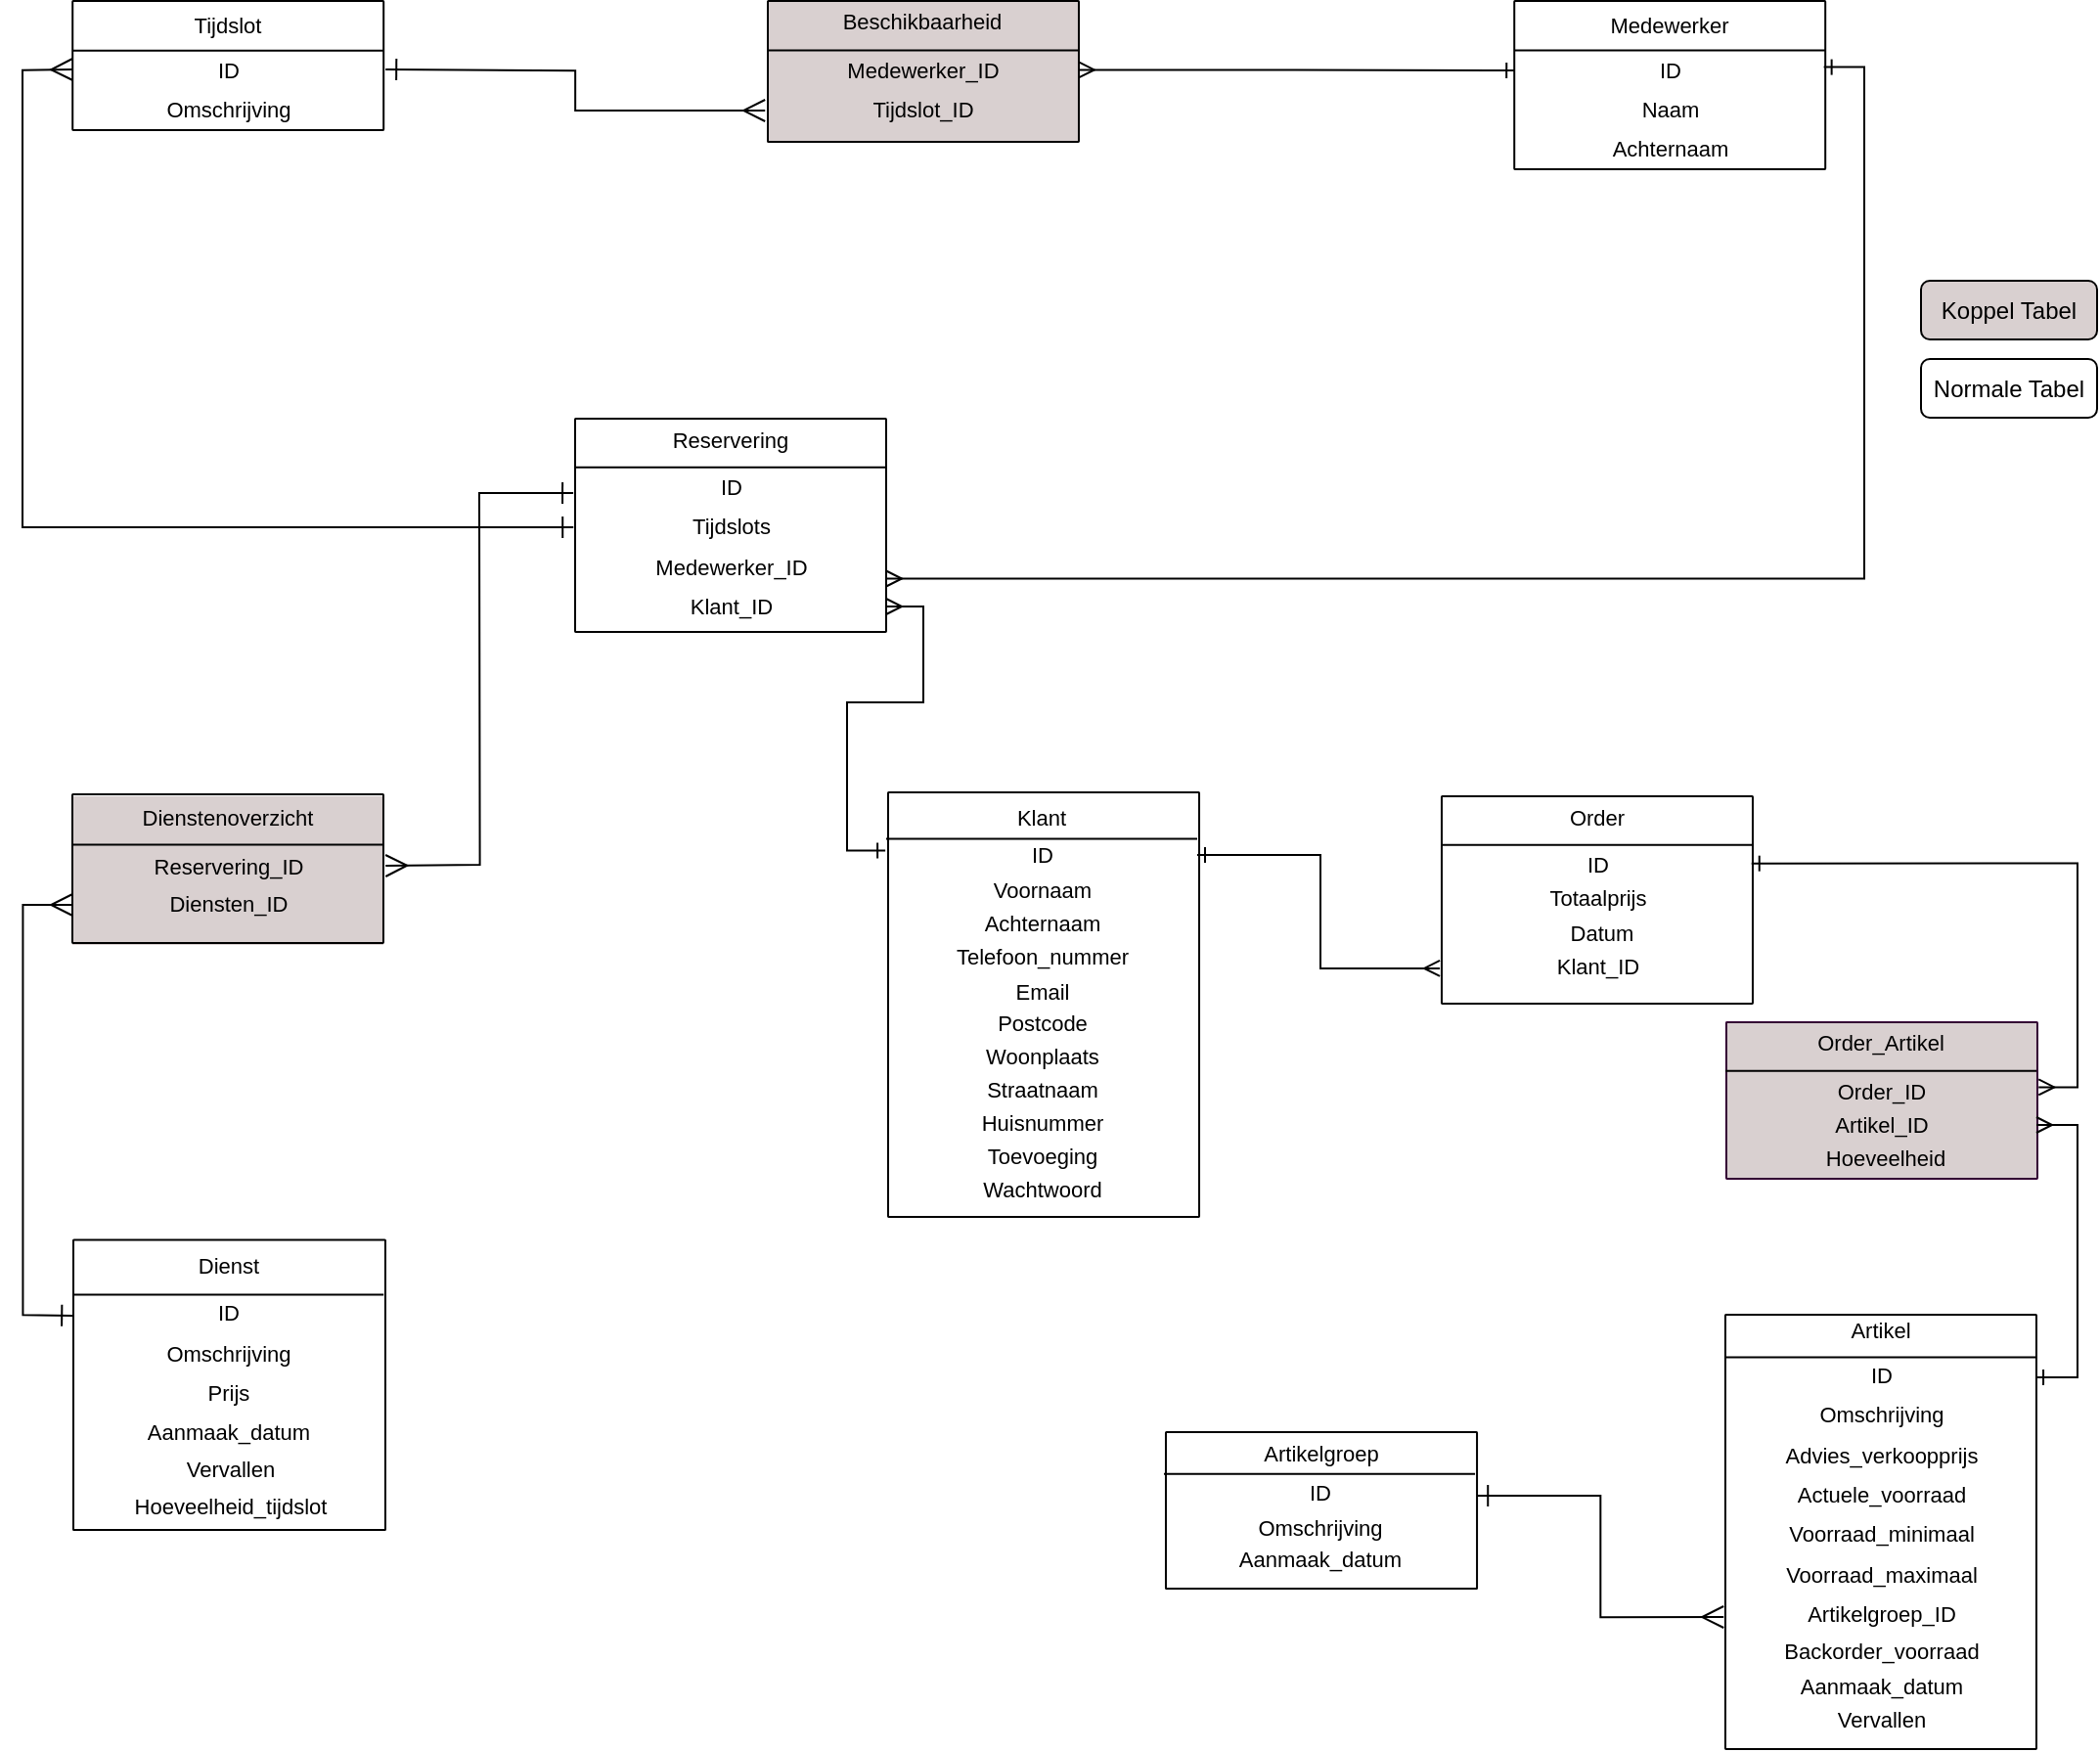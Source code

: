 <mxfile version="12.2.9" type="device" pages="1"><diagram name="Page-1" id="c4acf3e9-155e-7222-9cf6-157b1a14988f"><mxGraphModel dx="2105" dy="551" grid="1" gridSize="10" guides="1" tooltips="1" connect="1" arrows="1" fold="1" page="1" pageScale="1" pageWidth="1100" pageHeight="850" background="#ffffff" math="0" shadow="0"><root><mxCell id="0"/><mxCell id="1" parent="0"/><mxCell id="Q3kyRi2SaJSf_dbtCBk--172" style="vsdxID=12;fillColor=none;gradientColor=none;strokeColor=none;spacingTop=-3;spacingBottom=-3;spacingLeft=-3;spacingRight=-3;labelBackgroundColor=none;rounded=0;html=1;whiteSpace=wrap;" parent="1" vertex="1"><mxGeometry x="-317.89" y="28.5" width="159" height="86" as="geometry"/></mxCell><mxCell id="Q3kyRi2SaJSf_dbtCBk--173" style="vsdxID=13;fillColor=#FFFFFF;gradientColor=none;shape=stencil(UzV2Ls5ILEhVNTIoLinKz04tz0wpyVA1dlE1MsrMy0gtyiwBslSNXVWNndPyi1LTi/JL81Ig/IJEkEoQKze/DGRCBUSfAUiHkUElMs8NojAnMw9JoaWlnqUl+YoNDfAoNyBXKYpCIAPhy7TMnBxkGfTwAApBwtLYFQA=);strokeColor=#000000;spacingTop=-3;spacingBottom=-3;spacingLeft=-3;spacingRight=-3;labelBackgroundColor=none;rounded=0;html=1;whiteSpace=wrap;" parent="Q3kyRi2SaJSf_dbtCBk--172" vertex="1"><mxGeometry width="159" height="86" as="geometry"/></mxCell><mxCell id="Q3kyRi2SaJSf_dbtCBk--174" style="vsdxID=14;fillColor=#FFFFFF;gradientColor=none;shape=stencil(nZDNDsIgEISfZq8NsDGGc60v4BMQWYWo0FD8fXop6wE9eOhtZ+abbDKA/eTMSKDElFM80d3b7AA3oJQPjpLP5QIcAPtDTHRM8Ros69EUUonqkOWOnGklTNrv/IvYEx3K9YoDbl7ibf74+OQcPVu1ZfDsQwNq3Wm9HJbiDy6Wol9gOeoqVfCgbfa7YLF4fRze);strokeColor=#000000;spacingTop=-3;spacingBottom=-3;spacingLeft=-3;spacingRight=-3;labelBackgroundColor=none;rounded=1;html=1;whiteSpace=wrap;" parent="Q3kyRi2SaJSf_dbtCBk--172" vertex="1"><mxGeometry width="159" height="86" as="geometry"/></mxCell><mxCell id="Q3kyRi2SaJSf_dbtCBk--175" style="vsdxID=15;fillColor=#FFFFFF;gradientColor=none;shape=stencil(fVBLDsIgED3NbAmd0RjWtV7AExAZhajQUPyeXsq4aFy4m/ebH1A/eTsyoJ5KTmd+BFc80BYQQ/ScQ6kV0ADUH1PmU0636ASPtjpRN4adZLrZjdrmwz68WTitqNusRZDkNd3nic+vLtJLEBq1ki47MV9CXJiNUcb8D9SirdaAXLXUfs+olLyAhg8=);strokeColor=#000000;spacingTop=-3;spacingBottom=-3;spacingLeft=-3;spacingRight=-3;labelBackgroundColor=none;rounded=1;html=1;whiteSpace=wrap;" parent="Q3kyRi2SaJSf_dbtCBk--172" vertex="1"><mxGeometry width="159" height="86" as="geometry"/></mxCell><mxCell id="Q3kyRi2SaJSf_dbtCBk--176" style="vsdxID=16;fillColor=none;gradientColor=none;strokeColor=none;spacingTop=-3;spacingBottom=-3;spacingLeft=-3;spacingRight=-3;labelBackgroundColor=none;rounded=0;html=1;whiteSpace=wrap;" parent="Q3kyRi2SaJSf_dbtCBk--172" vertex="1"><mxGeometry width="159" height="86" as="geometry"/></mxCell><mxCell id="Q3kyRi2SaJSf_dbtCBk--177" value="&lt;p style=&quot;align:center;margin-left:0;margin-right:0;margin-top:0px;margin-bottom:0px;text-indent:0;valign:middle;direction:ltr;&quot;&gt;&lt;font style=&quot;font-size:11px;font-family:Arial;color:#000000;direction:ltr;letter-spacing:0px;line-height:100%;opacity:1&quot;&gt;Medewerker&lt;/font&gt;&lt;/p&gt;" style="text;vsdxID=16;fillColor=none;gradientColor=none;strokeColor=none;spacingTop=-3;spacingBottom=-3;spacingLeft=-3;spacingRight=-3;labelBackgroundColor=none;rounded=0;html=1;whiteSpace=wrap;verticalAlign=middle;align=center;;html=1;" parent="Q3kyRi2SaJSf_dbtCBk--176" vertex="1"><mxGeometry x="6.35" y="-0.36" width="147.32" height="25.4" as="geometry"/></mxCell><mxCell id="Q3kyRi2SaJSf_dbtCBk--178" style="vsdxID=17;fillColor=none;gradientColor=none;strokeColor=none;spacingTop=-3;spacingBottom=-3;spacingLeft=-3;spacingRight=-3;labelBackgroundColor=none;rounded=0;html=1;whiteSpace=wrap;" parent="Q3kyRi2SaJSf_dbtCBk--172" vertex="1"><mxGeometry width="159" height="86" as="geometry"/></mxCell><mxCell id="Q3kyRi2SaJSf_dbtCBk--179" value="&lt;p style=&quot;align:center;margin-left:0;margin-right:0;margin-top:0px;margin-bottom:0px;text-indent:0;valign:middle;direction:ltr;&quot;&gt;&lt;font style=&quot;font-size:11px;font-family:Arial;color:#000000;direction:ltr;letter-spacing:0px;line-height:100%;opacity:1&quot;&gt;ID&lt;/font&gt;&lt;/p&gt;" style="text;vsdxID=17;fillColor=none;gradientColor=none;strokeColor=none;spacingTop=-3;spacingBottom=-3;spacingLeft=-3;spacingRight=-3;labelBackgroundColor=none;rounded=0;html=1;whiteSpace=wrap;verticalAlign=middle;align=center;;html=1;" parent="Q3kyRi2SaJSf_dbtCBk--178" vertex="1"><mxGeometry x="3.17" y="26.62" width="153.67" height="17.15" as="geometry"/></mxCell><mxCell id="Q3kyRi2SaJSf_dbtCBk--180" style="vsdxID=18;fillColor=none;gradientColor=none;strokeColor=none;spacingTop=-3;spacingBottom=-3;spacingLeft=-3;spacingRight=-3;labelBackgroundColor=none;rounded=0;html=1;whiteSpace=wrap;" parent="Q3kyRi2SaJSf_dbtCBk--172" vertex="1"><mxGeometry width="159" height="86" as="geometry"/></mxCell><mxCell id="Q3kyRi2SaJSf_dbtCBk--181" value="&lt;p style=&quot;align:center;margin-left:0;margin-right:0;margin-top:0px;margin-bottom:0px;text-indent:0;valign:middle;direction:ltr;&quot;&gt;&lt;font style=&quot;font-size:11px;font-family:Arial;color:#000000;direction:ltr;letter-spacing:0px;line-height:100%;opacity:1&quot;&gt;Naam&lt;/font&gt;&lt;/p&gt;" style="text;vsdxID=18;fillColor=none;gradientColor=none;strokeColor=none;spacingTop=-3;spacingBottom=-3;spacingLeft=-3;spacingRight=-3;labelBackgroundColor=none;rounded=0;html=1;whiteSpace=wrap;verticalAlign=middle;align=center;;html=1;" parent="Q3kyRi2SaJSf_dbtCBk--180" vertex="1"><mxGeometry x="3.17" y="46.94" width="153.67" height="17.15" as="geometry"/></mxCell><mxCell id="Q3kyRi2SaJSf_dbtCBk--182" style="vsdxID=19;fillColor=none;gradientColor=none;strokeColor=none;spacingTop=-3;spacingBottom=-3;spacingLeft=-3;spacingRight=-3;labelBackgroundColor=none;rounded=0;html=1;whiteSpace=wrap;" parent="Q3kyRi2SaJSf_dbtCBk--172" vertex="1"><mxGeometry width="159" height="86" as="geometry"/></mxCell><mxCell id="Q3kyRi2SaJSf_dbtCBk--183" value="&lt;p style=&quot;margin-left: 0 ; margin-right: 0 ; margin-top: 0px ; margin-bottom: 0px ; text-indent: 0 ; direction: ltr&quot;&gt;&lt;font style=&quot;font-size: 11px ; font-family: &amp;#34;arial&amp;#34; ; color: #000000 ; direction: ltr ; letter-spacing: 0px ; line-height: 100% ; opacity: 1&quot;&gt;Achternaam&lt;/font&gt;&lt;/p&gt;" style="text;vsdxID=19;fillColor=none;gradientColor=none;strokeColor=none;spacingTop=-3;spacingBottom=-3;spacingLeft=-3;spacingRight=-3;labelBackgroundColor=none;rounded=0;html=1;whiteSpace=wrap;verticalAlign=middle;align=center;;html=1;" parent="Q3kyRi2SaJSf_dbtCBk--182" vertex="1"><mxGeometry x="3.17" y="67.26" width="153.67" height="17.15" as="geometry"/></mxCell><mxCell id="Q3kyRi2SaJSf_dbtCBk--214" style="vsdxID=39;fillColor=none;gradientColor=none;strokeColor=none;spacingTop=-3;spacingBottom=-3;spacingLeft=-3;spacingRight=-3;labelBackgroundColor=none;rounded=0;html=1;whiteSpace=wrap;" parent="1" vertex="1"><mxGeometry x="-1054.89" y="28.5" width="159" height="66" as="geometry"/></mxCell><mxCell id="Q3kyRi2SaJSf_dbtCBk--215" style="vsdxID=40;fillColor=#FFFFFF;gradientColor=none;shape=stencil(UzV2Ls5ILEhVNTIoLinKz04tz0wpyVA1dlE1MsrMy0gtyiwBslSNXVWNndPyi1LTi/JL81Ig/IJEkEoQKze/DGRCBUSfAUiHkUElMs8NojAnMw9JoaWlnqUl+YoNDfAoNyBXKYpCIAPhy7TMnBxkGfTwAApBwtLYFQA=);strokeColor=#000000;spacingTop=-3;spacingBottom=-3;spacingLeft=-3;spacingRight=-3;labelBackgroundColor=none;rounded=0;html=1;whiteSpace=wrap;" parent="Q3kyRi2SaJSf_dbtCBk--214" vertex="1"><mxGeometry width="159" height="66" as="geometry"/></mxCell><mxCell id="Q3kyRi2SaJSf_dbtCBk--216" style="vsdxID=41;fillColor=#FFFFFF;gradientColor=none;shape=stencil(nZDNDsIgEISfZq8NsDGGc60v4BMQWYWo0FD8fXop6wE9eOhtZ+abbDKA/eTMSKDElFM80d3b7AA3oJQPjpLP5QIcAPtDTHRM8Ros69EUUonqkOWOnGklTNrv/IvYEx3K9YoDbl7ibf74+OQcPVu1ZfDsQwNq3Wm9HJbiDy6Wol9gOeoqVfCgbfa7YLF4fRze);strokeColor=#000000;spacingTop=-3;spacingBottom=-3;spacingLeft=-3;spacingRight=-3;labelBackgroundColor=none;rounded=1;html=1;whiteSpace=wrap;" parent="Q3kyRi2SaJSf_dbtCBk--214" vertex="1"><mxGeometry width="159" height="66" as="geometry"/></mxCell><mxCell id="Q3kyRi2SaJSf_dbtCBk--217" style="vsdxID=42;fillColor=#FFFFFF;gradientColor=none;shape=stencil(fVBLEsIgDD1Ntgwl/ljXegFPwEgURoUOxVY9vZS46Lhwl/eb5AWwHZzpCZQccopXmrzNDnAPSvngKPlcJsAOsD3HRJcUH8Ey7k1xKlkZspxpZreSJp2O/k3MSYHNds0CJ+9xnDc+vzpLL0a4E6tNZQ5svvmwMGsttP4fKEM9rQJutdR+axSKX4DdBw==);strokeColor=#000000;spacingTop=-3;spacingBottom=-3;spacingLeft=-3;spacingRight=-3;labelBackgroundColor=none;rounded=1;html=1;whiteSpace=wrap;" parent="Q3kyRi2SaJSf_dbtCBk--214" vertex="1"><mxGeometry width="159" height="66" as="geometry"/></mxCell><mxCell id="Q3kyRi2SaJSf_dbtCBk--218" style="vsdxID=43;fillColor=none;gradientColor=none;strokeColor=none;spacingTop=-3;spacingBottom=-3;spacingLeft=-3;spacingRight=-3;labelBackgroundColor=none;rounded=0;html=1;whiteSpace=wrap;" parent="Q3kyRi2SaJSf_dbtCBk--214" vertex="1"><mxGeometry width="159" height="66" as="geometry"/></mxCell><mxCell id="Q3kyRi2SaJSf_dbtCBk--219" value="&lt;p style=&quot;align:center;margin-left:0;margin-right:0;margin-top:0px;margin-bottom:0px;text-indent:0;valign:middle;direction:ltr;&quot;&gt;&lt;font style=&quot;font-size:11px;font-family:Arial;color:#000000;direction:ltr;letter-spacing:0px;line-height:100%;opacity:1&quot;&gt;Tijdslot&lt;/font&gt;&lt;/p&gt;" style="text;vsdxID=43;fillColor=none;gradientColor=none;strokeColor=none;spacingTop=-3;spacingBottom=-3;spacingLeft=-3;spacingRight=-3;labelBackgroundColor=none;rounded=0;html=1;whiteSpace=wrap;verticalAlign=middle;align=center;;html=1;" parent="Q3kyRi2SaJSf_dbtCBk--218" vertex="1"><mxGeometry x="6.35" y="-0.04" width="147.32" height="25.4" as="geometry"/></mxCell><mxCell id="Q3kyRi2SaJSf_dbtCBk--220" style="vsdxID=44;fillColor=none;gradientColor=none;strokeColor=none;spacingTop=-3;spacingBottom=-3;spacingLeft=-3;spacingRight=-3;labelBackgroundColor=none;rounded=0;html=1;whiteSpace=wrap;" parent="Q3kyRi2SaJSf_dbtCBk--214" vertex="1"><mxGeometry width="159" height="66" as="geometry"/></mxCell><mxCell id="Q3kyRi2SaJSf_dbtCBk--221" value="&lt;p style=&quot;align:center;margin-left:0;margin-right:0;margin-top:0px;margin-bottom:0px;text-indent:0;valign:middle;direction:ltr;&quot;&gt;&lt;font style=&quot;font-size:11px;font-family:Arial;color:#000000;direction:ltr;letter-spacing:0px;line-height:100%;opacity:1&quot;&gt;ID&lt;/font&gt;&lt;/p&gt;" style="text;vsdxID=44;fillColor=none;gradientColor=none;strokeColor=none;spacingTop=-3;spacingBottom=-3;spacingLeft=-3;spacingRight=-3;labelBackgroundColor=none;rounded=0;html=1;whiteSpace=wrap;verticalAlign=middle;align=center;;html=1;" parent="Q3kyRi2SaJSf_dbtCBk--220" vertex="1"><mxGeometry x="3.17" y="26.94" width="153.67" height="17.15" as="geometry"/></mxCell><mxCell id="Q3kyRi2SaJSf_dbtCBk--222" style="vsdxID=45;fillColor=none;gradientColor=none;strokeColor=none;spacingTop=-3;spacingBottom=-3;spacingLeft=-3;spacingRight=-3;labelBackgroundColor=none;rounded=0;html=1;whiteSpace=wrap;" parent="Q3kyRi2SaJSf_dbtCBk--214" vertex="1"><mxGeometry width="159" height="66" as="geometry"/></mxCell><mxCell id="Q3kyRi2SaJSf_dbtCBk--223" value="&lt;p style=&quot;margin-left: 0 ; margin-right: 0 ; margin-top: 0px ; margin-bottom: 0px ; text-indent: 0 ; direction: ltr&quot;&gt;&lt;font style=&quot;font-size: 11px ; font-family: &amp;#34;arial&amp;#34; ; color: #000000 ; direction: ltr ; letter-spacing: 0px ; line-height: 100% ; opacity: 1&quot;&gt;Omschrijving&lt;/font&gt;&lt;/p&gt;" style="text;vsdxID=45;fillColor=none;gradientColor=none;strokeColor=none;spacingTop=-3;spacingBottom=-3;spacingLeft=-3;spacingRight=-3;labelBackgroundColor=none;rounded=0;html=1;whiteSpace=wrap;verticalAlign=middle;align=center;;html=1;" parent="Q3kyRi2SaJSf_dbtCBk--222" vertex="1"><mxGeometry x="3.17" y="47.26" width="153.67" height="17.15" as="geometry"/></mxCell><mxCell id="Q3kyRi2SaJSf_dbtCBk--236" style="vsdxID=58;edgeStyle=none;startArrow=ERone;endArrow=ERmany;startSize=9;endSize=9;strokeColor=#000000;spacingTop=-3;spacingBottom=-3;spacingLeft=-3;spacingRight=-3;verticalAlign=middle;html=1;labelBackgroundColor=none;rounded=0;" parent="1" edge="1"><mxGeometry relative="1" as="geometry"><mxPoint x="142" y="-117" as="offset"/><Array as="points"><mxPoint x="-1080.5" y="297.5"/><mxPoint x="-1080.5" y="63.82"/></Array><mxPoint x="-798.89" y="297.5" as="sourcePoint"/><mxPoint x="-1054.89" y="63.5" as="targetPoint"/></mxGeometry></mxCell><mxCell id="Q3kyRi2SaJSf_dbtCBk--238" style="vsdxID=67;edgeStyle=none;startArrow=ERmany;endArrow=ERone;startSize=9;endSize=9;strokeColor=#000000;spacingTop=-3;spacingBottom=-3;spacingLeft=-3;spacingRight=-3;verticalAlign=middle;html=1;labelBackgroundColor=none;rounded=0;startFill=0;endFill=0;" parent="1" edge="1"><mxGeometry relative="1" as="geometry"><mxPoint y="-1" as="offset"/><Array as="points"><mxPoint x="-797.92" y="84.5"/><mxPoint x="-797.92" y="64.18"/></Array><mxPoint x="-700.89" y="84.5" as="sourcePoint"/><mxPoint x="-894.89" y="63.5" as="targetPoint"/></mxGeometry></mxCell><mxCell id="Q3kyRi2SaJSf_dbtCBk--240" style="vsdxID=101;edgeStyle=none;startArrow=ERone;endArrow=ERmany;startSize=9;endSize=9;strokeColor=#000000;spacingTop=-3;spacingBottom=-3;spacingLeft=-3;spacingRight=-3;verticalAlign=middle;html=1;labelBackgroundColor=none;rounded=0;" parent="1" edge="1"><mxGeometry relative="1" as="geometry"><mxPoint as="offset"/><Array as="points"><mxPoint x="-273.84" y="792.5"/><mxPoint x="-273.84" y="854.6"/></Array><mxPoint x="-336.89" y="792.5" as="sourcePoint"/><mxPoint x="-210.89" y="854.5" as="targetPoint"/></mxGeometry></mxCell><mxCell id="Q3kyRi2SaJSf_dbtCBk--242" style="vsdxID=57;edgeStyle=none;startArrow=ERone;endArrow=ERmany;startSize=9;endSize=9;strokeColor=#000000;spacingTop=-3;spacingBottom=-3;spacingLeft=-3;spacingRight=-3;verticalAlign=middle;html=1;labelBackgroundColor=none;rounded=0;endFill=0;exitX=-0.006;exitY=0.349;exitDx=0;exitDy=0;exitPerimeter=0;" parent="1" edge="1" source="Q3kyRi2SaJSf_dbtCBk--188"><mxGeometry relative="1" as="geometry"><mxPoint as="offset"/><Array as="points"><mxPoint x="-847" y="280"/><mxPoint x="-846.7" y="469.96"/></Array><mxPoint x="-798.89" y="317.5" as="sourcePoint"/><mxPoint x="-894.89" y="470.5" as="targetPoint"/></mxGeometry></mxCell><mxCell id="Q3kyRi2SaJSf_dbtCBk--245" style="vsdxID=54;edgeStyle=none;startArrow=ERmany;endArrow=ERone;startSize=9;endSize=9;strokeColor=#000000;spacingTop=-3;spacingBottom=-3;spacingLeft=-3;spacingRight=-3;verticalAlign=middle;html=1;labelBackgroundColor=none;rounded=0;startFill=0;endFill=0;" parent="1" edge="1"><mxGeometry relative="1" as="geometry"><mxPoint x="25" as="offset"/><Array as="points"><mxPoint x="-1080.29" y="490.5"/><mxPoint x="-1080.29" y="700.18"/></Array><mxPoint x="-1054.89" y="490.5" as="sourcePoint"/><mxPoint x="-1054.89" y="700.5" as="targetPoint"/></mxGeometry></mxCell><mxCell id="Q3kyRi2SaJSf_dbtCBk--259" style="vsdxID=70;fillColor=#FFFFFF;gradientColor=none;shape=stencil(UzV2Ls5ILEhVNTIoLinKz04tz0wpyVA1dlE1MsrMy0gtyiwBslSNXVWNndPyi1LTi/JL81Ig/IJEkEoQKze/DGRCBUSfroGegSFIl5FBJUTEAMxzgyjOycxDUmxpqWdpSb5iQwM8yjEdQqJyFMVABsLHaZk5Ocgy6GEDFIKEq7ErAA==);strokeColor=#000000;spacingTop=-3;spacingBottom=-3;spacingLeft=-3;spacingRight=-3;labelBackgroundColor=none;rounded=0;html=1;whiteSpace=wrap;" parent="1" vertex="1"><mxGeometry x="-354.89" y="434.5" width="159" height="127" as="geometry"/></mxCell><mxCell id="Q3kyRi2SaJSf_dbtCBk--260" style="vsdxID=71;fillColor=#FFFFFF;gradientColor=none;shape=stencil(nZFNDsIgEIVPw1IyMDGGda0X8AREUIgKDaX+nV7KdFE1MdHdvDffC5MHw6Z3urNMQp9TPNqrN9kxXDMpfXA2+Vwmhi3DZh+TPaQ4BEO604WUUB1rKCNGWoJOu61/WPKAo1gtaUHJc7yML95ovwAOU+4+JaraEHzyYQYrxZX6HxbwBf885Ef8BS5DbagKKne+e2+zWPQT2D4B);strokeColor=#000000;spacingTop=-3;spacingBottom=-3;spacingLeft=-3;spacingRight=-3;labelBackgroundColor=none;rounded=1;html=1;whiteSpace=wrap;" parent="1" vertex="1"><mxGeometry x="-355" y="435" width="159" height="106" as="geometry"/></mxCell><mxCell id="Q3kyRi2SaJSf_dbtCBk--261" style="vsdxID=72;fillColor=#FFFFFF;gradientColor=none;shape=stencil(fZBNDgIhDIVP06WTDo0xrMfxAp6ASBWiwoTB39ML1MXEhbu+974XWoCG2ZmJQeGcUzzzw9vsgLaglA+Ok89lAhqBhmNMfErxFqzoyRRSYXPYSqevtEKTDnv/ZvGwo36zlkCa13ivLz4lX2GH395LnMJVuRP64sOC1rrT+g9dhrZYE3LTMvs9oljyATR+AA==);strokeColor=#000000;spacingTop=-3;spacingBottom=-3;spacingLeft=-3;spacingRight=-3;labelBackgroundColor=none;rounded=1;html=1;whiteSpace=wrap;" parent="1" vertex="1"><mxGeometry x="-354.89" y="434.5" width="159" height="127" as="geometry"/></mxCell><mxCell id="Q3kyRi2SaJSf_dbtCBk--262" style="vsdxID=73;fillColor=none;gradientColor=none;strokeColor=none;spacingTop=-3;spacingBottom=-3;spacingLeft=-3;spacingRight=-3;labelBackgroundColor=none;rounded=0;html=1;whiteSpace=wrap;" parent="1" vertex="1"><mxGeometry x="-355" y="435" width="159" height="106" as="geometry"/></mxCell><mxCell id="Q3kyRi2SaJSf_dbtCBk--263" value="&lt;p style=&quot;margin-left: 0 ; margin-right: 0 ; margin-top: 0px ; margin-bottom: 0px ; text-indent: 0 ; direction: ltr&quot;&gt;&lt;font style=&quot;font-size: 11px ; font-family: &amp;#34;arial&amp;#34; ; color: #000000 ; direction: ltr ; letter-spacing: 0px ; line-height: 100% ; opacity: 1&quot;&gt;Order&lt;br&gt;&lt;/font&gt;&lt;/p&gt;" style="text;vsdxID=73;fillColor=none;gradientColor=none;strokeColor=none;spacingTop=-3;spacingBottom=-3;spacingLeft=-3;spacingRight=-3;labelBackgroundColor=none;rounded=0;html=1;whiteSpace=wrap;verticalAlign=middle;align=center;;html=1;" parent="Q3kyRi2SaJSf_dbtCBk--262" vertex="1"><mxGeometry x="6.35" width="147.32" height="21.2" as="geometry"/></mxCell><mxCell id="SW8__wSTTvVfSZc5p9TI-39" style="edgeStyle=orthogonalEdgeStyle;rounded=0;orthogonalLoop=1;jettySize=auto;html=1;entryX=1.004;entryY=0.415;entryDx=0;entryDy=0;entryPerimeter=0;startArrow=ERone;startFill=0;endArrow=ERmany;endFill=0;exitX=0.996;exitY=0.324;exitDx=0;exitDy=0;exitPerimeter=0;" parent="1" source="Q3kyRi2SaJSf_dbtCBk--262" target="SW8__wSTTvVfSZc5p9TI-28" edge="1"><mxGeometry relative="1" as="geometry"><mxPoint x="-180" y="470" as="sourcePoint"/><Array as="points"><mxPoint x="-30" y="469"/><mxPoint x="-30" y="584"/></Array></mxGeometry></mxCell><mxCell id="Q3kyRi2SaJSf_dbtCBk--265" value="&lt;p style=&quot;align:center;margin-left:0;margin-right:0;margin-top:0px;margin-bottom:0px;text-indent:0;valign:middle;direction:ltr;&quot;&gt;&lt;font style=&quot;font-size:11px;font-family:Arial;color:#000000;direction:ltr;letter-spacing:0px;line-height:100%;opacity:1&quot;&gt;ID&lt;/font&gt;&lt;/p&gt;" style="text;vsdxID=74;fillColor=none;gradientColor=none;strokeColor=none;spacingTop=-3;spacingBottom=-3;spacingLeft=-3;spacingRight=-3;labelBackgroundColor=none;rounded=0;html=1;whiteSpace=wrap;verticalAlign=middle;align=center;;html=1;" parent="1" vertex="1"><mxGeometry x="-351.72" y="461.48" width="153.67" height="17.15" as="geometry"/></mxCell><mxCell id="Q3kyRi2SaJSf_dbtCBk--269" value="&lt;p style=&quot;align:center;margin-left:0;margin-right:0;margin-top:0px;margin-bottom:0px;text-indent:0;valign:middle;direction:ltr;&quot;&gt;&lt;font style=&quot;font-size:11px;font-family:Arial;color:#000000;direction:ltr;letter-spacing:0px;line-height:100%;opacity:1&quot;&gt;Totaalprijs&lt;/font&gt;&lt;/p&gt;" style="text;vsdxID=76;fillColor=none;gradientColor=none;strokeColor=none;spacingTop=-3;spacingBottom=-3;spacingLeft=-3;spacingRight=-3;labelBackgroundColor=none;rounded=0;html=1;whiteSpace=wrap;verticalAlign=middle;align=center;;html=1;" parent="1" vertex="1"><mxGeometry x="-351.72" y="478.62" width="153.67" height="17.15" as="geometry"/></mxCell><mxCell id="Q3kyRi2SaJSf_dbtCBk--271" value="&lt;p style=&quot;align:center;margin-left:0;margin-right:0;margin-top:0px;margin-bottom:0px;text-indent:0;valign:middle;direction:ltr;&quot;&gt;&lt;font style=&quot;font-size:11px;font-family:Arial;color:#000000;direction:ltr;letter-spacing:0px;line-height:100%;opacity:1&quot;&gt;Datum&lt;/font&gt;&lt;/p&gt;" style="text;vsdxID=77;fillColor=none;gradientColor=none;strokeColor=none;spacingTop=-3;spacingBottom=-3;spacingLeft=-3;spacingRight=-3;labelBackgroundColor=none;rounded=0;html=1;whiteSpace=wrap;verticalAlign=middle;align=center;;html=1;" parent="1" vertex="1"><mxGeometry x="-349.72" y="495.94" width="153.67" height="17.15" as="geometry"/></mxCell><mxCell id="Q3kyRi2SaJSf_dbtCBk--273" value="&lt;p style=&quot;margin-left: 0 ; margin-right: 0 ; margin-top: 0px ; margin-bottom: 0px ; text-indent: 0 ; direction: ltr&quot;&gt;&lt;font style=&quot;font-size: 11px ; font-family: &amp;#34;arial&amp;#34; ; color: #000000 ; direction: ltr ; letter-spacing: 0px ; line-height: 100% ; opacity: 1&quot;&gt;Klant_ID&lt;/font&gt;&lt;/p&gt;" style="text;vsdxID=78;fillColor=none;gradientColor=none;strokeColor=none;spacingTop=-3;spacingBottom=-3;spacingLeft=-3;spacingRight=-3;labelBackgroundColor=none;rounded=0;html=1;whiteSpace=wrap;verticalAlign=middle;align=center;;html=1;" parent="1" vertex="1"><mxGeometry x="-351.72" y="513.26" width="153.67" height="17.15" as="geometry"/></mxCell><mxCell id="Q3kyRi2SaJSf_dbtCBk--155" style="vsdxID=2;fillColor=#FFFFFF;gradientColor=none;shape=stencil(UzV2Ls5ILEhVNTIoLinKz04tz0wpyVA1dlE1MsrMy0gtyiwBslSNXVWNndPyi1LTi/JL81Ig/IJEkEoQKze/DGRCBUSfroGegSFIl5FBJUTEAMxzgyjOycxDUmxoQKFqoBBu9ZhOIVE5imIgA+HntMycHGQZ9NABCkFC1tgVAA==);strokeColor=#000000;spacingTop=-3;spacingBottom=-3;spacingLeft=-3;spacingRight=-3;labelBackgroundColor=none;rounded=0;html=1;whiteSpace=wrap;" parent="1" vertex="1"><mxGeometry x="-639" y="435" width="159" height="215" as="geometry"/></mxCell><mxCell id="Q3kyRi2SaJSf_dbtCBk--156" style="vsdxID=3;fillColor=#FFFFFF;gradientColor=none;shape=stencil(pZFLDsIwDERP4yWVEwtxgFIuwAkiYkgEJFXa8js9adxFAbFA7DzjN4o1Aao7Z1oGjV2f4pGv3vYOaA1a++A4+T5PQA1QvY+JDykOwYpuTSY1FoetZNRIazRpt/UPFg8rUqulLCR5jpfxxZvsF1jhlLtPiaI2Ap98mMEK/6Sz9Z3/POVH/AXOQ+moCKl3vnvvM1vyF9Q8AQ==);strokeColor=#000000;spacingTop=-3;spacingBottom=-3;spacingLeft=-3;spacingRight=-3;labelBackgroundColor=none;rounded=1;html=1;whiteSpace=wrap;" parent="1" vertex="1"><mxGeometry x="-638" y="433" width="159" height="217" as="geometry"/></mxCell><mxCell id="Q3kyRi2SaJSf_dbtCBk--157" style="vsdxID=4;fillColor=#FFFFFF;gradientColor=none;shape=stencil(hZBLEsIgDIZPk6VMIDo9QK0X8ASMjcKo0KHU1+mlpIuOG3fJ/+fLC6gdnR0YDI45xSs/fZ8d0B6M8cFx8rlEQB1Qe46JLylOoZd8sKXSYFW4F0bP1QZtOh39h0VDRbrZiSHkPT7miS/xN6hw4d5Ll0aZbVUOAtx8WAEa/xMlqPvVRE5be7+3FEn+QN0X);strokeColor=#000000;spacingTop=-3;spacingBottom=-3;spacingLeft=-3;spacingRight=-3;labelBackgroundColor=none;rounded=1;html=1;whiteSpace=wrap;" parent="1" vertex="1"><mxGeometry x="-639" y="435" width="159" height="126" as="geometry"/></mxCell><mxCell id="Q3kyRi2SaJSf_dbtCBk--169" value="&lt;p style=&quot;align:center;margin-left:0;margin-right:0;margin-top:0px;margin-bottom:0px;text-indent:0;valign:middle;direction:ltr;&quot;&gt;&lt;font style=&quot;font-size:11px;font-family:Arial;color:#000000;direction:ltr;letter-spacing:0px;line-height:100%;opacity:1&quot;&gt;Email&lt;/font&gt;&lt;/p&gt;" style="text;vsdxID=10;fillColor=none;gradientColor=none;strokeColor=none;spacingTop=-3;spacingBottom=-3;spacingLeft=-3;spacingRight=-3;labelBackgroundColor=none;rounded=0;html=1;whiteSpace=wrap;verticalAlign=middle;align=center;;html=1;" parent="1" vertex="1"><mxGeometry x="-635.83" y="527.52" width="153.67" height="14.7" as="geometry"/></mxCell><mxCell id="Q3kyRi2SaJSf_dbtCBk--167" value="&lt;p style=&quot;margin-left: 0 ; margin-right: 0 ; margin-top: 0px ; margin-bottom: 0px ; text-indent: 0 ; direction: ltr&quot;&gt;&lt;font style=&quot;font-size: 11px ; font-family: &amp;#34;arial&amp;#34; ; color: #000000 ; direction: ltr ; letter-spacing: 0px ; line-height: 100% ; opacity: 1&quot;&gt;Telefoon_nummer&lt;br&gt;&lt;/font&gt;&lt;/p&gt;" style="text;vsdxID=9;fillColor=none;gradientColor=none;strokeColor=none;spacingTop=-3;spacingBottom=-3;spacingLeft=-3;spacingRight=-3;labelBackgroundColor=none;rounded=0;html=1;whiteSpace=wrap;verticalAlign=middle;align=center;;html=1;" parent="1" vertex="1"><mxGeometry x="-635.83" y="510.103" width="153.67" height="14.7" as="geometry"/></mxCell><mxCell id="Q3kyRi2SaJSf_dbtCBk--165" value="&lt;p style=&quot;align:center;margin-left:0;margin-right:0;margin-top:0px;margin-bottom:0px;text-indent:0;valign:middle;direction:ltr;&quot;&gt;&lt;font style=&quot;font-size:11px;font-family:Arial;color:#000000;direction:ltr;letter-spacing:0px;line-height:100%;opacity:1&quot;&gt;Achternaam&lt;/font&gt;&lt;/p&gt;" style="text;vsdxID=8;fillColor=none;gradientColor=none;strokeColor=none;spacingTop=-3;spacingBottom=-3;spacingLeft=-3;spacingRight=-3;labelBackgroundColor=none;rounded=0;html=1;whiteSpace=wrap;verticalAlign=middle;align=center;;html=1;" parent="1" vertex="1"><mxGeometry x="-635.83" y="492.686" width="153.67" height="14.7" as="geometry"/></mxCell><mxCell id="Q3kyRi2SaJSf_dbtCBk--163" value="&lt;p style=&quot;align:center;margin-left:0;margin-right:0;margin-top:0px;margin-bottom:0px;text-indent:0;valign:middle;direction:ltr;&quot;&gt;&lt;font style=&quot;font-size:11px;font-family:Arial;color:#000000;direction:ltr;letter-spacing:0px;line-height:100%;opacity:1&quot;&gt;Voornaam&lt;/font&gt;&lt;/p&gt;" style="text;vsdxID=7;fillColor=none;gradientColor=none;strokeColor=none;spacingTop=-3;spacingBottom=-3;spacingLeft=-3;spacingRight=-3;labelBackgroundColor=none;rounded=0;html=1;whiteSpace=wrap;verticalAlign=middle;align=center;;html=1;" parent="1" vertex="1"><mxGeometry x="-635.83" y="475.269" width="153.67" height="14.7" as="geometry"/></mxCell><mxCell id="SW8__wSTTvVfSZc5p9TI-17" style="edgeStyle=orthogonalEdgeStyle;rounded=0;orthogonalLoop=1;jettySize=auto;html=1;entryX=-0.006;entryY=0.83;entryDx=0;entryDy=0;entryPerimeter=0;startArrow=ERone;startFill=0;endArrow=ERmany;endFill=0;" parent="1" target="Q3kyRi2SaJSf_dbtCBk--262" edge="1"><mxGeometry relative="1" as="geometry"><mxPoint x="-480" y="465" as="sourcePoint"/><Array as="points"><mxPoint x="-417" y="465"/><mxPoint x="-417" y="523"/></Array></mxGeometry></mxCell><mxCell id="Q3kyRi2SaJSf_dbtCBk--161" value="&lt;p style=&quot;align:center;margin-left:0;margin-right:0;margin-top:0px;margin-bottom:0px;text-indent:0;valign:middle;direction:ltr;&quot;&gt;&lt;font style=&quot;font-size:11px;font-family:Arial;color:#000000;direction:ltr;letter-spacing:0px;line-height:100%;opacity:1&quot;&gt;ID&lt;/font&gt;&lt;/p&gt;" style="text;vsdxID=6;fillColor=none;gradientColor=none;strokeColor=none;spacingTop=-3;spacingBottom=-3;spacingLeft=-3;spacingRight=-3;labelBackgroundColor=none;rounded=0;html=1;whiteSpace=wrap;verticalAlign=middle;align=center;;html=1;" parent="1" vertex="1"><mxGeometry x="-635.83" y="457.851" width="153.67" height="14.7" as="geometry"/></mxCell><mxCell id="Q3kyRi2SaJSf_dbtCBk--159" value="&lt;p style=&quot;align:center;margin-left:0;margin-right:0;margin-top:0px;margin-bottom:0px;text-indent:0;valign:middle;direction:ltr;&quot;&gt;&lt;font style=&quot;font-size:11px;font-family:Arial;color:#000000;direction:ltr;letter-spacing:0px;line-height:100%;opacity:1&quot;&gt;Klant&lt;/font&gt;&lt;/p&gt;" style="text;vsdxID=5;fillColor=none;gradientColor=none;strokeColor=none;spacingTop=-3;spacingBottom=-3;spacingLeft=-3;spacingRight=-3;labelBackgroundColor=none;rounded=0;html=1;whiteSpace=wrap;verticalAlign=middle;align=center;;html=1;" parent="1" vertex="1"><mxGeometry x="-632.65" y="434.726" width="147.32" height="21.771" as="geometry"/></mxCell><mxCell id="SW8__wSTTvVfSZc5p9TI-27" style="vsdxID=70;fillColor=#D9D0D0;gradientColor=none;shape=stencil(UzV2Ls5ILEhVNTIoLinKz04tz0wpyVA1dlE1MsrMy0gtyiwBslSNXVWNndPyi1LTi/JL81Ig/IJEkEoQKze/DGRCBUSfroGegSFIl5FBJUTEAMxzgyjOycxDUmxpqWdpSb5iQwM8yjEdQqJyFMVABsLHaZk5Ocgy6GEDFIKEq7ErAA==);strokeColor=#000000;spacingTop=-3;spacingBottom=-3;spacingLeft=-3;spacingRight=-3;labelBackgroundColor=none;rounded=0;html=1;whiteSpace=wrap;" parent="1" vertex="1"><mxGeometry x="-210" y="550" width="159" height="80" as="geometry"/></mxCell><mxCell id="SW8__wSTTvVfSZc5p9TI-28" style="vsdxID=71;fillColor=#CC0000;gradientColor=none;shape=stencil(nZFNDsIgEIVPw1IyMDGGda0X8AREUIgKDaX+nV7KdFE1MdHdvDffC5MHw6Z3urNMQp9TPNqrN9kxXDMpfXA2+Vwmhi3DZh+TPaQ4BEO604WUUB1rKCNGWoJOu61/WPKAo1gtaUHJc7yML95ovwAOU+4+JaraEHzyYQYrxZX6HxbwBf885Ef8BS5DbagKKne+e2+zWPQT2D4B);strokeColor=#330033;spacingTop=-3;spacingBottom=-3;spacingLeft=-3;spacingRight=-3;labelBackgroundColor=none;rounded=1;html=1;whiteSpace=wrap;" parent="1" vertex="1"><mxGeometry x="-209.5" y="550.5" width="159" height="80" as="geometry"/></mxCell><mxCell id="SW8__wSTTvVfSZc5p9TI-29" style="vsdxID=72;fillColor=#FFFFFF;gradientColor=none;shape=stencil(fZBNDgIhDIVP06WTDo0xrMfxAp6ASBWiwoTB39ML1MXEhbu+974XWoCG2ZmJQeGcUzzzw9vsgLaglA+Ok89lAhqBhmNMfErxFqzoyRRSYXPYSqevtEKTDnv/ZvGwo36zlkCa13ivLz4lX2GH395LnMJVuRP64sOC1rrT+g9dhrZYE3LTMvs9oljyATR+AA==);strokeColor=#000000;spacingTop=-3;spacingBottom=-3;spacingLeft=-3;spacingRight=-3;labelBackgroundColor=none;rounded=1;html=1;whiteSpace=wrap;" parent="1" vertex="1"><mxGeometry x="-209.89" y="550" width="159" height="127" as="geometry"/></mxCell><mxCell id="SW8__wSTTvVfSZc5p9TI-32" value="&lt;p style=&quot;margin-left: 0 ; margin-right: 0 ; margin-top: 0px ; margin-bottom: 0px ; text-indent: 0 ; direction: ltr&quot;&gt;&lt;font style=&quot;font-size: 11px ; font-family: &amp;#34;arial&amp;#34; ; color: #000000 ; direction: ltr ; letter-spacing: 0px ; line-height: 100% ; opacity: 1&quot;&gt;Order_ID&lt;/font&gt;&lt;/p&gt;" style="text;vsdxID=74;fillColor=none;gradientColor=none;strokeColor=none;spacingTop=-3;spacingBottom=-3;spacingLeft=-3;spacingRight=-3;labelBackgroundColor=none;rounded=0;html=1;whiteSpace=wrap;verticalAlign=middle;align=center;;html=1;" parent="1" vertex="1"><mxGeometry x="-206.72" y="576.98" width="153.67" height="17.15" as="geometry"/></mxCell><mxCell id="_xF4E9_z_65Bkb06Fwv1-8" style="edgeStyle=orthogonalEdgeStyle;rounded=0;orthogonalLoop=1;jettySize=auto;html=1;entryX=0.997;entryY=0.144;entryDx=0;entryDy=0;entryPerimeter=0;startArrow=ERmany;startFill=0;endArrow=ERone;endFill=0;" edge="1" parent="1" target="Q3kyRi2SaJSf_dbtCBk--276"><mxGeometry relative="1" as="geometry"><mxPoint x="-51" y="603" as="sourcePoint"/><Array as="points"><mxPoint x="-30" y="603"/><mxPoint x="-30" y="732"/></Array></mxGeometry></mxCell><mxCell id="SW8__wSTTvVfSZc5p9TI-33" value="&lt;p style=&quot;margin-left: 0 ; margin-right: 0 ; margin-top: 0px ; margin-bottom: 0px ; text-indent: 0 ; direction: ltr&quot;&gt;&lt;font style=&quot;font-size: 11px ; font-family: &amp;#34;arial&amp;#34; ; color: #000000 ; direction: ltr ; letter-spacing: 0px ; line-height: 100% ; opacity: 1&quot;&gt;Artikel_ID&lt;/font&gt;&lt;/p&gt;" style="text;vsdxID=76;fillColor=none;gradientColor=none;strokeColor=none;spacingTop=-3;spacingBottom=-3;spacingLeft=-3;spacingRight=-3;labelBackgroundColor=none;rounded=0;html=1;whiteSpace=wrap;verticalAlign=middle;align=center;;html=1;" parent="1" vertex="1"><mxGeometry x="-206.72" y="594.12" width="153.67" height="17.15" as="geometry"/></mxCell><mxCell id="SW8__wSTTvVfSZc5p9TI-34" value="&lt;p style=&quot;margin-left: 0 ; margin-right: 0 ; margin-top: 0px ; margin-bottom: 0px ; text-indent: 0 ; direction: ltr&quot;&gt;&lt;font style=&quot;font-size: 11px ; font-family: &amp;#34;arial&amp;#34; ; color: #000000 ; direction: ltr ; letter-spacing: 0px ; line-height: 100% ; opacity: 1&quot;&gt;Hoeveelheid&lt;/font&gt;&lt;/p&gt;" style="text;vsdxID=77;fillColor=none;gradientColor=none;strokeColor=none;spacingTop=-3;spacingBottom=-3;spacingLeft=-3;spacingRight=-3;labelBackgroundColor=none;rounded=0;html=1;whiteSpace=wrap;verticalAlign=middle;align=center;;html=1;" parent="1" vertex="1"><mxGeometry x="-204.72" y="611.44" width="153.67" height="17.15" as="geometry"/></mxCell><mxCell id="SW8__wSTTvVfSZc5p9TI-31" value="&lt;p style=&quot;margin-left: 0 ; margin-right: 0 ; margin-top: 0px ; margin-bottom: 0px ; text-indent: 0 ; direction: ltr&quot;&gt;&lt;font style=&quot;font-size: 11px ; font-family: &amp;#34;arial&amp;#34; ; color: #000000 ; direction: ltr ; letter-spacing: 0px ; line-height: 100% ; opacity: 1&quot;&gt;Order_Artikel&lt;br&gt;&lt;/font&gt;&lt;/p&gt;" style="text;vsdxID=73;fillColor=none;gradientColor=none;strokeColor=none;spacingTop=-3;spacingBottom=-3;spacingLeft=-3;spacingRight=-3;labelBackgroundColor=none;rounded=0;html=1;whiteSpace=wrap;verticalAlign=middle;align=center;;html=1;" parent="1" vertex="1"><mxGeometry x="-203.65" y="550.5" width="147.32" height="21.2" as="geometry"/></mxCell><mxCell id="Q3kyRi2SaJSf_dbtCBk--201" style="vsdxID=31;fillColor=#FFFFFF;gradientColor=none;shape=stencil(pZC9DoMwDISfxisy9pQZ6HsgERqLNEEh/Xv7Jg0SiIGF7c7+zpIPuFlMP2sgXGLwk37LEA1wC0TijA4SkwLugJvRB30P/umG4uc+k1k9/Ctf+JQc5gThd3UV0n9wK6wVt2OVqpS6xNd4nsAL9JFNYnt6FGv3m2M9aVSq5e4H);strokeColor=#000000;spacingTop=-3;spacingBottom=-3;spacingLeft=-3;spacingRight=-3;labelBackgroundColor=none;rounded=0;html=1;whiteSpace=wrap;" parent="1" vertex="1"><mxGeometry x="-1055" y="665" width="159" height="145" as="geometry"/></mxCell><mxCell id="Q3kyRi2SaJSf_dbtCBk--203" style="vsdxID=33;fillColor=#FFFFFF;gradientColor=none;shape=stencil(fVBLDgIhDD1Nt4RpY5T1OF7AExCpQlSYMPg9vQx1MXHhru+X9hWon7wdGVBPJaczP4IrHmgLiCF6zqHUCWgA6o8p8ymnW3SCR1udqBvDTjLd7EZt82Ef3iycVtStVyJI8pru88bnVxfpJQhJbagxOzFfQlyYjVHG/A/UoZ3WgLRaar81KiUvoOED);strokeColor=#000000;spacingTop=-3;spacingBottom=-3;spacingLeft=-3;spacingRight=-3;labelBackgroundColor=none;rounded=1;html=1;whiteSpace=wrap;" parent="1" vertex="1"><mxGeometry x="-1054.89" y="664.5" width="159" height="106" as="geometry"/></mxCell><mxCell id="Q3kyRi2SaJSf_dbtCBk--204" style="vsdxID=34;fillColor=none;gradientColor=none;strokeColor=none;spacingTop=-3;spacingBottom=-3;spacingLeft=-3;spacingRight=-3;labelBackgroundColor=none;rounded=0;html=1;whiteSpace=wrap;" parent="1" vertex="1"><mxGeometry x="-1055" y="665" width="160" height="145" as="geometry"/></mxCell><mxCell id="Q3kyRi2SaJSf_dbtCBk--205" value="&lt;p style=&quot;align:center;margin-left:0;margin-right:0;margin-top:0px;margin-bottom:0px;text-indent:0;valign:middle;direction:ltr;&quot;&gt;&lt;font style=&quot;font-size:11px;font-family:Arial;color:#000000;direction:ltr;letter-spacing:0px;line-height:100%;opacity:1&quot;&gt;Dienst&lt;/font&gt;&lt;/p&gt;" style="text;vsdxID=34;fillColor=none;gradientColor=none;strokeColor=none;spacingTop=-3;spacingBottom=-3;spacingLeft=-3;spacingRight=-3;labelBackgroundColor=none;rounded=0;html=1;whiteSpace=wrap;verticalAlign=middle;align=center;;html=1;" parent="Q3kyRi2SaJSf_dbtCBk--204" vertex="1"><mxGeometry x="6.37" y="-0.586" width="147.782" height="21.872" as="geometry"/></mxCell><mxCell id="Q3kyRi2SaJSf_dbtCBk--202" style="vsdxID=32;shape=stencil(pZFLDsIwDERP423lxEIo61IuwAkiEkgEJFWa8js9aQxS1QWb7uyZN7I0BmoHp3sLEoec4sU+vMkOaAdS+uBs8rlMQB1Qe4rJnlMcg+G914WUWBVrOCMmWqJOx4N/W9awIbHdsMHJW7xPF59fn63Xj0ZZhT2zVx9mrFKNUqt4gf8TuIJesmWoJdWF+517y0KLxM+g7gM=);spacingTop=-3;spacingBottom=-3;spacingLeft=-3;spacingRight=-3;labelBackgroundColor=none;rounded=1;html=1;whiteSpace=wrap;" parent="Q3kyRi2SaJSf_dbtCBk--204" vertex="1"><mxGeometry x="0.502" y="-3.328" width="159.498" height="148.328" as="geometry"/></mxCell><mxCell id="Q3kyRi2SaJSf_dbtCBk--213" value="&lt;p style=&quot;margin-left: 0 ; margin-right: 0 ; margin-top: 0px ; margin-bottom: 0px ; text-indent: 0 ; direction: ltr&quot;&gt;&lt;font style=&quot;font-size: 11px ; font-family: &amp;#34;arial&amp;#34; ; color: #000000 ; direction: ltr ; letter-spacing: 0px ; line-height: 100% ; opacity: 1&quot;&gt;Aanmaak_datum&lt;/font&gt;&lt;/p&gt;" style="text;vsdxID=38;fillColor=none;gradientColor=none;strokeColor=none;spacingTop=-3;spacingBottom=-3;spacingLeft=-3;spacingRight=-3;labelBackgroundColor=none;rounded=0;html=1;whiteSpace=wrap;verticalAlign=middle;align=center;;html=1;" parent="1" vertex="1"><mxGeometry x="-1051.72" y="751.76" width="153.67" height="17.15" as="geometry"/></mxCell><mxCell id="Q3kyRi2SaJSf_dbtCBk--211" value="&lt;p style=&quot;margin-left: 0 ; margin-right: 0 ; margin-top: 0px ; margin-bottom: 0px ; text-indent: 0 ; direction: ltr&quot;&gt;&lt;font face=&quot;arial&quot;&gt;&lt;span style=&quot;font-size: 11px&quot;&gt;Prijs&lt;/span&gt;&lt;/font&gt;&lt;/p&gt;" style="text;vsdxID=37;fillColor=none;gradientColor=none;strokeColor=none;spacingTop=-3;spacingBottom=-3;spacingLeft=-3;spacingRight=-3;labelBackgroundColor=none;rounded=0;html=1;whiteSpace=wrap;verticalAlign=middle;align=center;;html=1;" parent="1" vertex="1"><mxGeometry x="-1051.72" y="731.44" width="153.67" height="17.15" as="geometry"/></mxCell><mxCell id="Q3kyRi2SaJSf_dbtCBk--209" value="&lt;p style=&quot;margin-left: 0 ; margin-right: 0 ; margin-top: 0px ; margin-bottom: 0px ; text-indent: 0 ; direction: ltr&quot;&gt;&lt;font style=&quot;font-size: 11px ; font-family: &amp;#34;arial&amp;#34; ; color: #000000 ; direction: ltr ; letter-spacing: 0px ; line-height: 100% ; opacity: 1&quot;&gt;Omschrijving&lt;/font&gt;&lt;/p&gt;" style="text;vsdxID=36;fillColor=none;gradientColor=none;strokeColor=none;spacingTop=-3;spacingBottom=-3;spacingLeft=-3;spacingRight=-3;labelBackgroundColor=none;rounded=0;html=1;whiteSpace=wrap;verticalAlign=middle;align=center;;html=1;" parent="1" vertex="1"><mxGeometry x="-1051.72" y="711.12" width="153.67" height="17.15" as="geometry"/></mxCell><mxCell id="Q3kyRi2SaJSf_dbtCBk--207" value="&lt;p style=&quot;align:center;margin-left:0;margin-right:0;margin-top:0px;margin-bottom:0px;text-indent:0;valign:middle;direction:ltr;&quot;&gt;&lt;font style=&quot;font-size:11px;font-family:Arial;color:#000000;direction:ltr;letter-spacing:0px;line-height:100%;opacity:1&quot;&gt;ID&lt;/font&gt;&lt;/p&gt;" style="text;vsdxID=35;fillColor=none;gradientColor=none;strokeColor=none;spacingTop=-3;spacingBottom=-3;spacingLeft=-3;spacingRight=-3;labelBackgroundColor=none;rounded=0;html=1;whiteSpace=wrap;verticalAlign=middle;align=center;;html=1;" parent="1" vertex="1"><mxGeometry x="-1051.72" y="690.8" width="153.67" height="17.15" as="geometry"/></mxCell><mxCell id="SW8__wSTTvVfSZc5p9TI-50" value="&lt;p style=&quot;margin-left: 0 ; margin-right: 0 ; margin-top: 0px ; margin-bottom: 0px ; text-indent: 0 ; direction: ltr&quot;&gt;&lt;font style=&quot;font-size: 11px ; font-family: &amp;#34;arial&amp;#34; ; color: #000000 ; direction: ltr ; letter-spacing: 0px ; line-height: 100% ; opacity: 1&quot;&gt;Vervallen&lt;/font&gt;&lt;/p&gt;" style="text;vsdxID=38;fillColor=none;gradientColor=none;strokeColor=none;spacingTop=-3;spacingBottom=-3;spacingLeft=-3;spacingRight=-3;labelBackgroundColor=none;rounded=0;html=1;whiteSpace=wrap;verticalAlign=middle;align=center;;html=1;" parent="1" vertex="1"><mxGeometry x="-1050.72" y="770.76" width="153.67" height="17.15" as="geometry"/></mxCell><mxCell id="SW8__wSTTvVfSZc5p9TI-51" value="&lt;p style=&quot;margin-left: 0 ; margin-right: 0 ; margin-top: 0px ; margin-bottom: 0px ; text-indent: 0 ; direction: ltr&quot;&gt;&lt;font style=&quot;font-size: 11px ; font-family: &amp;#34;arial&amp;#34; ; color: #000000 ; direction: ltr ; letter-spacing: 0px ; line-height: 100% ; opacity: 1&quot;&gt;Hoeveelheid_tijdslot&lt;/font&gt;&lt;/p&gt;" style="text;vsdxID=38;fillColor=none;gradientColor=none;strokeColor=none;spacingTop=-3;spacingBottom=-3;spacingLeft=-3;spacingRight=-3;labelBackgroundColor=none;rounded=0;html=1;whiteSpace=wrap;verticalAlign=middle;align=center;;html=1;" parent="1" vertex="1"><mxGeometry x="-1050.72" y="789.76" width="153.67" height="17.15" as="geometry"/></mxCell><mxCell id="Q3kyRi2SaJSf_dbtCBk--225" style="vsdxID=47;fillColor=#D9D0D0;gradientColor=none;shape=stencil(UzV2Ls5ILEhVNTIoLinKz04tz0wpyVA1dlE1MsrMy0gtyiwBslSNXVWNndPyi1LTi/JL81Ig/IJEkEoQKze/DGRCBUSfAUiHkUElMs8NojAnMw9JoaWlnqUl+YoNDfAoNyBXKYpCIAPhy7TMnBxkGfTwAApBwtLYFQA=);strokeColor=#000000;spacingTop=-3;spacingBottom=-3;spacingLeft=-3;spacingRight=-3;labelBackgroundColor=none;rounded=0;html=1;whiteSpace=wrap;" parent="1" vertex="1"><mxGeometry x="-1055" y="435" width="159" height="76" as="geometry"/></mxCell><mxCell id="Q3kyRi2SaJSf_dbtCBk--226" style="vsdxID=48;fillColor=#FFFFFF;gradientColor=none;shape=stencil(nZDNDsIgEISfZq8NsDGGc60v4BMQWYWo0FD8fXop6wE9eOhtZ+abbDKA/eTMSKDElFM80d3b7AA3oJQPjpLP5QIcAPtDTHRM8Ros69EUUonqkOWOnGklTNrv/IvYEx3K9YoDbl7ibf74+OQcPVu1ZfDsQwNq3Wm9HJbiDy6Wol9gOeoqVfCgbfa7YLF4fRze);strokeColor=#000000;spacingTop=-3;spacingBottom=-3;spacingLeft=-3;spacingRight=-3;labelBackgroundColor=none;rounded=1;html=1;whiteSpace=wrap;" parent="1" vertex="1"><mxGeometry x="-1055" y="434" width="159" height="76" as="geometry"/></mxCell><mxCell id="Q3kyRi2SaJSf_dbtCBk--227" style="vsdxID=49;fillColor=#FFFFFF;gradientColor=none;shape=stencil(fVBLDsIgED3NbAmd0RjWtV7AExAZhajQUPyeXsq4aFy4m/ebH1A/eTsyoJ5KTmd+BFc80BYQQ/ScQ6kV0ADUH1PmU0636ASPtjpRN4adZLrZjdrmwz68WTitqNusRZDkNd3nic+vLtJLEBq1ki47MV9CXJiNUcb8D9SirdaAXLXUfs+olLyAhg8=);strokeColor=#000000;spacingTop=-3;spacingBottom=-3;spacingLeft=-3;spacingRight=-3;labelBackgroundColor=none;rounded=1;html=1;whiteSpace=wrap;" parent="1" vertex="1"><mxGeometry x="-1054.89" y="434.5" width="159" height="86" as="geometry"/></mxCell><mxCell id="Q3kyRi2SaJSf_dbtCBk--228" style="vsdxID=50;fillColor=none;gradientColor=none;strokeColor=none;spacingTop=-3;spacingBottom=-3;spacingLeft=-3;spacingRight=-3;labelBackgroundColor=none;rounded=0;html=1;whiteSpace=wrap;" parent="1" vertex="1"><mxGeometry x="-1055" y="435" width="159" height="76" as="geometry"/></mxCell><mxCell id="Q3kyRi2SaJSf_dbtCBk--229" value="&lt;p style=&quot;margin-left: 0 ; margin-right: 0 ; margin-top: 0px ; margin-bottom: 0px ; text-indent: 0 ; direction: ltr&quot;&gt;&lt;font style=&quot;font-size: 11px ; font-family: &amp;#34;arial&amp;#34; ; color: #000000 ; direction: ltr ; letter-spacing: 0px ; line-height: 100% ; opacity: 1&quot;&gt;Dienstenoverzicht&lt;br&gt;&lt;/font&gt;&lt;/p&gt;" style="text;vsdxID=50;fillColor=none;gradientColor=none;strokeColor=none;spacingTop=-3;spacingBottom=-3;spacingLeft=-3;spacingRight=-3;labelBackgroundColor=none;rounded=0;html=1;whiteSpace=wrap;verticalAlign=middle;align=center;;html=1;" parent="Q3kyRi2SaJSf_dbtCBk--228" vertex="1"><mxGeometry x="6.35" y="-0.318" width="147.32" height="22.447" as="geometry"/></mxCell><mxCell id="Q3kyRi2SaJSf_dbtCBk--233" value="&lt;p style=&quot;margin-left: 0 ; margin-right: 0 ; margin-top: 0px ; margin-bottom: 0px ; text-indent: 0 ; direction: ltr&quot;&gt;&lt;font style=&quot;font-size: 11px ; font-family: &amp;#34;arial&amp;#34; ; color: #000000 ; direction: ltr ; letter-spacing: 0px ; line-height: 100% ; opacity: 1&quot;&gt;Diensten_ID&lt;br&gt;&lt;/font&gt;&lt;/p&gt;" style="text;vsdxID=52;fillColor=none;gradientColor=none;strokeColor=none;spacingTop=-3;spacingBottom=-3;spacingLeft=-3;spacingRight=-3;labelBackgroundColor=none;rounded=0;html=1;whiteSpace=wrap;verticalAlign=middle;align=center;;html=1;" parent="1" vertex="1"><mxGeometry x="-1051.72" y="481.44" width="153.67" height="17.15" as="geometry"/></mxCell><mxCell id="Q3kyRi2SaJSf_dbtCBk--185" style="vsdxID=21;fillColor=#FFFFFF;gradientColor=none;shape=stencil(UzV2Ls5ILEhVNTIoLinKz04tz0wpyVA1dlE1MsrMy0gtyiwBslSNXVWNndPyi1LTi/JL81Ig/IJEkEoQKze/DGRCBUSfroGegSFIl5FBJUTEAMxzgyjOycxDUmxpqWdpSb5iQwM8yjEdQqJyFMVABsLHaZk5Ocgy6GEDFIKEq7ErAA==);strokeColor=#000000;spacingTop=-3;spacingBottom=-3;spacingLeft=-3;spacingRight=-3;labelBackgroundColor=none;rounded=0;html=1;whiteSpace=wrap;" parent="1" vertex="1"><mxGeometry x="-798" y="242" width="159" height="109" as="geometry"/></mxCell><mxCell id="Q3kyRi2SaJSf_dbtCBk--186" style="vsdxID=22;fillColor=#FFFFFF;gradientColor=none;shape=stencil(nZFNDsIgEIVPw1IyMDGGda0X8AREUIgKDaX+nV7KdFE1MdHdvDffC5MHw6Z3urNMQp9TPNqrN9kxXDMpfXA2+Vwmhi3DZh+TPaQ4BEO604WUUB1rKCNGWoJOu61/WPKAo1gtaUHJc7yML95ovwAOU+4+JaraEHzyYQYrxZX6HxbwBf885Ef8BS5DbagKKne+e2+zWPQT2D4B);strokeColor=#000000;spacingTop=-3;spacingBottom=-3;spacingLeft=-3;spacingRight=-3;labelBackgroundColor=none;rounded=1;html=1;whiteSpace=wrap;" parent="1" vertex="1"><mxGeometry x="-798" y="242" width="159" height="109" as="geometry"/></mxCell><mxCell id="Q3kyRi2SaJSf_dbtCBk--187" style="vsdxID=23;fillColor=#FFFFFF;gradientColor=none;shape=stencil(fZBNDgIhDIVP06WTDo0xrMfxAp6ASBWiwoTB39ML1MXEhbu+974XWoCG2ZmJQeGcUzzzw9vsgLaglA+Ok89lAhqBhmNMfErxFqzoyRRSYXPYSqevtEKTDnv/ZvGwo36zlkCa13ivLz4lX2GH395LnMJVuRP64sOC1rrT+g9dhrZYE3LTMvs9oljyATR+AA==);strokeColor=#000000;spacingTop=-3;spacingBottom=-3;spacingLeft=-3;spacingRight=-3;labelBackgroundColor=none;rounded=1;html=1;whiteSpace=wrap;" parent="1" vertex="1"><mxGeometry x="-797.89" y="241.5" width="159" height="127" as="geometry"/></mxCell><mxCell id="Q3kyRi2SaJSf_dbtCBk--188" style="vsdxID=24;fillColor=none;gradientColor=none;strokeColor=none;spacingTop=-3;spacingBottom=-3;spacingLeft=-3;spacingRight=-3;labelBackgroundColor=none;rounded=0;html=1;whiteSpace=wrap;" parent="1" vertex="1"><mxGeometry x="-798" y="242" width="159" height="109" as="geometry"/></mxCell><mxCell id="Q3kyRi2SaJSf_dbtCBk--189" value="&lt;p style=&quot;margin-left: 0 ; margin-right: 0 ; margin-top: 0px ; margin-bottom: 0px ; text-indent: 0 ; direction: ltr&quot;&gt;&lt;font style=&quot;font-size: 11px ; font-family: &amp;#34;arial&amp;#34; ; color: #000000 ; direction: ltr ; letter-spacing: 0px ; line-height: 100% ; opacity: 1&quot;&gt;Reservering&lt;/font&gt;&lt;/p&gt;" style="text;vsdxID=24;fillColor=none;gradientColor=none;strokeColor=none;spacingTop=-3;spacingBottom=-3;spacingLeft=-3;spacingRight=-3;labelBackgroundColor=none;rounded=0;html=1;whiteSpace=wrap;verticalAlign=middle;align=center;;html=1;" parent="Q3kyRi2SaJSf_dbtCBk--188" vertex="1"><mxGeometry x="6.35" width="147.32" height="21.8" as="geometry"/></mxCell><mxCell id="SW8__wSTTvVfSZc5p9TI-81" style="edgeStyle=orthogonalEdgeStyle;rounded=0;orthogonalLoop=1;jettySize=auto;html=1;entryX=-0.009;entryY=0.137;entryDx=0;entryDy=0;entryPerimeter=0;startArrow=ERmany;startFill=0;endArrow=ERone;endFill=0;" parent="1" target="Q3kyRi2SaJSf_dbtCBk--156" edge="1"><mxGeometry relative="1" as="geometry"><mxPoint x="-639" y="338" as="sourcePoint"/><Array as="points"><mxPoint x="-620" y="338"/><mxPoint x="-620" y="387"/><mxPoint x="-659" y="387"/><mxPoint x="-659" y="463"/></Array></mxGeometry></mxCell><mxCell id="Q3kyRi2SaJSf_dbtCBk--197" value="&lt;p style=&quot;margin-left: 0 ; margin-right: 0 ; margin-top: 0px ; margin-bottom: 0px ; text-indent: 0 ; direction: ltr&quot;&gt;&lt;font style=&quot;font-size: 11px ; font-family: &amp;#34;arial&amp;#34; ; color: #000000 ; direction: ltr ; letter-spacing: 0px ; line-height: 100% ; opacity: 1&quot;&gt;Klant_ID&lt;/font&gt;&lt;/p&gt;" style="text;vsdxID=28;fillColor=none;gradientColor=none;strokeColor=none;spacingTop=-3;spacingBottom=-3;spacingLeft=-3;spacingRight=-3;labelBackgroundColor=none;rounded=0;html=1;whiteSpace=wrap;verticalAlign=middle;align=center;;html=1;" parent="1" vertex="1"><mxGeometry x="-794.72" y="329.44" width="153.67" height="17.15" as="geometry"/></mxCell><mxCell id="Q3kyRi2SaJSf_dbtCBk--195" value="&lt;p style=&quot;margin-left: 0 ; margin-right: 0 ; margin-top: 0px ; margin-bottom: 0px ; text-indent: 0 ; direction: ltr&quot;&gt;&lt;font style=&quot;font-size: 11px ; font-family: &amp;#34;arial&amp;#34; ; color: #000000 ; direction: ltr ; letter-spacing: 0px ; line-height: 100% ; opacity: 1&quot;&gt;Medewerker_ID&lt;br&gt;&lt;/font&gt;&lt;/p&gt;" style="text;vsdxID=27;fillColor=none;gradientColor=none;strokeColor=none;spacingTop=-3;spacingBottom=-3;spacingLeft=-3;spacingRight=-3;labelBackgroundColor=none;rounded=0;html=1;whiteSpace=wrap;verticalAlign=middle;align=center;;html=1;" parent="1" vertex="1"><mxGeometry x="-794.72" y="309.12" width="153.67" height="17.15" as="geometry"/></mxCell><mxCell id="Q3kyRi2SaJSf_dbtCBk--193" value="&lt;p style=&quot;align:center;margin-left:0;margin-right:0;margin-top:0px;margin-bottom:0px;text-indent:0;valign:middle;direction:ltr;&quot;&gt;&lt;font style=&quot;font-size:11px;font-family:Arial;color:#000000;direction:ltr;letter-spacing:0px;line-height:100%;opacity:1&quot;&gt;Tijdslots&lt;/font&gt;&lt;/p&gt;" style="text;vsdxID=26;fillColor=none;gradientColor=none;strokeColor=none;spacingTop=-3;spacingBottom=-3;spacingLeft=-3;spacingRight=-3;labelBackgroundColor=none;rounded=0;html=1;whiteSpace=wrap;verticalAlign=middle;align=center;;html=1;" parent="1" vertex="1"><mxGeometry x="-794.72" y="288.8" width="153.67" height="17.15" as="geometry"/></mxCell><mxCell id="Q3kyRi2SaJSf_dbtCBk--191" value="&lt;p style=&quot;align:center;margin-left:0;margin-right:0;margin-top:0px;margin-bottom:0px;text-indent:0;valign:middle;direction:ltr;&quot;&gt;&lt;font style=&quot;font-size:11px;font-family:Arial;color:#000000;direction:ltr;letter-spacing:0px;line-height:100%;opacity:1&quot;&gt;ID&lt;/font&gt;&lt;/p&gt;" style="text;vsdxID=25;fillColor=none;gradientColor=none;strokeColor=none;spacingTop=-3;spacingBottom=-3;spacingLeft=-3;spacingRight=-3;labelBackgroundColor=none;rounded=0;html=1;whiteSpace=wrap;verticalAlign=middle;align=center;;html=1;" parent="1" vertex="1"><mxGeometry x="-794.72" y="268.48" width="153.67" height="17.15" as="geometry"/></mxCell><mxCell id="SW8__wSTTvVfSZc5p9TI-82" style="edgeStyle=orthogonalEdgeStyle;rounded=0;orthogonalLoop=1;jettySize=auto;html=1;exitX=0.995;exitY=0.393;exitDx=0;exitDy=0;entryX=1;entryY=0.75;entryDx=0;entryDy=0;startArrow=ERone;startFill=0;endArrow=ERmany;endFill=0;exitPerimeter=0;" parent="1" source="Q3kyRi2SaJSf_dbtCBk--182" target="Q3kyRi2SaJSf_dbtCBk--188" edge="1"><mxGeometry relative="1" as="geometry"><Array as="points"><mxPoint x="-139" y="62"/><mxPoint x="-139" y="324"/></Array></mxGeometry></mxCell><mxCell id="Q3kyRi2SaJSf_dbtCBk--247" style="vsdxID=60;fillColor=#D9D0D0;gradientColor=none;shape=stencil(UzV2Ls5ILEhVNTIoLinKz04tz0wpyVA1dlE1MsrMy0gtyiwBslSNXVWNndPyi1LTi/JL81Ig/IJEkEoQKze/DGRCBUSfAUiHkUElMs8NojAnMw9JoaWlnqUl+YoNDfAoNyBXKYpCIAPhy7TMnBxkGfTwAApBwtLYFQA=);strokeColor=#000000;spacingTop=-3;spacingBottom=-3;spacingLeft=-3;spacingRight=-3;labelBackgroundColor=none;rounded=0;html=1;whiteSpace=wrap;" parent="1" vertex="1"><mxGeometry x="-700" y="29" width="159" height="72" as="geometry"/></mxCell><mxCell id="Q3kyRi2SaJSf_dbtCBk--248" style="vsdxID=61;fillColor=#FFFFFF;gradientColor=none;shape=stencil(nZDNDsIgEISfZq8NsDGGc60v4BMQWYWo0FD8fXop6wE9eOhtZ+abbDKA/eTMSKDElFM80d3b7AA3oJQPjpLP5QIcAPtDTHRM8Ros69EUUonqkOWOnGklTNrv/IvYEx3K9YoDbl7ibf74+OQcPVu1ZfDsQwNq3Wm9HJbiDy6Wol9gOeoqVfCgbfa7YLF4fRze);strokeColor=#000000;spacingTop=-3;spacingBottom=-3;spacingLeft=-3;spacingRight=-3;labelBackgroundColor=none;rounded=1;html=1;whiteSpace=wrap;" parent="1" vertex="1"><mxGeometry x="-699.5" y="28.5" width="159" height="72" as="geometry"/></mxCell><mxCell id="Q3kyRi2SaJSf_dbtCBk--249" style="vsdxID=62;fillColor=#FFFFFF;gradientColor=none;shape=stencil(fVBLDsIgED3NbAmd0RjWtV7AExAZhajQUPyeXsq4aFy4m/ebH1A/eTsyoJ5KTmd+BFc80BYQQ/ScQ6kV0ADUH1PmU0636ASPtjpRN4adZLrZjdrmwz68WTitqNusRZDkNd3nic+vLtJLEBq1ki47MV9CXJiNUcb8D9SirdaAXLXUfs+olLyAhg8=);strokeColor=#000000;spacingTop=-3;spacingBottom=-3;spacingLeft=-3;spacingRight=-3;labelBackgroundColor=none;rounded=1;html=1;whiteSpace=wrap;" parent="1" vertex="1"><mxGeometry x="-699.89" y="28.5" width="159" height="86" as="geometry"/></mxCell><mxCell id="Q3kyRi2SaJSf_dbtCBk--250" style="vsdxID=63;fillColor=none;gradientColor=none;strokeColor=none;spacingTop=-3;spacingBottom=-3;spacingLeft=-3;spacingRight=-3;labelBackgroundColor=none;rounded=0;html=1;whiteSpace=wrap;" parent="1" vertex="1"><mxGeometry x="-700" y="29" width="159" height="72" as="geometry"/></mxCell><mxCell id="Q3kyRi2SaJSf_dbtCBk--251" value="&lt;p style=&quot;align:center;margin-left:0;margin-right:0;margin-top:0px;margin-bottom:0px;text-indent:0;valign:middle;direction:ltr;&quot;&gt;&lt;font style=&quot;font-size:11px;font-family:Arial;color:#000000;direction:ltr;letter-spacing:0px;line-height:100%;opacity:1&quot;&gt;Beschikbaarheid&lt;/font&gt;&lt;/p&gt;" style="text;vsdxID=63;fillColor=none;gradientColor=none;strokeColor=none;spacingTop=-3;spacingBottom=-3;spacingLeft=-3;spacingRight=-3;labelBackgroundColor=none;rounded=0;html=1;whiteSpace=wrap;verticalAlign=middle;align=center;;html=1;" parent="Q3kyRi2SaJSf_dbtCBk--250" vertex="1"><mxGeometry x="6.35" y="-0.301" width="147.32" height="21.265" as="geometry"/></mxCell><mxCell id="Q3kyRi2SaJSf_dbtCBk--255" value="&lt;p style=&quot;margin-left: 0 ; margin-right: 0 ; margin-top: 0px ; margin-bottom: 0px ; text-indent: 0 ; direction: ltr&quot;&gt;&lt;font style=&quot;font-size: 11px ; font-family: &amp;#34;arial&amp;#34; ; color: #000000 ; direction: ltr ; letter-spacing: 0px ; line-height: 100% ; opacity: 1&quot;&gt;Tijdslot_ID&lt;/font&gt;&lt;/p&gt;" style="text;vsdxID=65;fillColor=none;gradientColor=none;strokeColor=none;spacingTop=-3;spacingBottom=-3;spacingLeft=-3;spacingRight=-3;labelBackgroundColor=none;rounded=0;html=1;whiteSpace=wrap;verticalAlign=middle;align=center;;html=1;" parent="1" vertex="1"><mxGeometry x="-696.72" y="75.44" width="153.67" height="17.15" as="geometry"/></mxCell><mxCell id="SW8__wSTTvVfSZc5p9TI-84" style="edgeStyle=orthogonalEdgeStyle;rounded=0;orthogonalLoop=1;jettySize=auto;html=1;exitX=1.016;exitY=0.502;exitDx=0;exitDy=0;entryX=0;entryY=0.413;entryDx=0;entryDy=0;entryPerimeter=0;startArrow=ERmany;startFill=0;endArrow=ERone;endFill=0;exitPerimeter=0;" parent="1" source="Q3kyRi2SaJSf_dbtCBk--253" target="Q3kyRi2SaJSf_dbtCBk--182" edge="1"><mxGeometry relative="1" as="geometry"><Array as="points"><mxPoint x="-430" y="64"/></Array></mxGeometry></mxCell><mxCell id="Q3kyRi2SaJSf_dbtCBk--253" value="&lt;p style=&quot;margin-left: 0 ; margin-right: 0 ; margin-top: 0px ; margin-bottom: 0px ; text-indent: 0 ; direction: ltr&quot;&gt;&lt;font style=&quot;font-size: 11px ; font-family: &amp;#34;arial&amp;#34; ; color: #000000 ; direction: ltr ; letter-spacing: 0px ; line-height: 100% ; opacity: 1&quot;&gt;Medewerker_ID&lt;/font&gt;&lt;/p&gt;" style="text;vsdxID=64;fillColor=none;gradientColor=none;strokeColor=none;spacingTop=-3;spacingBottom=-3;spacingLeft=-3;spacingRight=-3;labelBackgroundColor=none;rounded=0;html=1;whiteSpace=wrap;verticalAlign=middle;align=center;;html=1;" parent="1" vertex="1"><mxGeometry x="-696.72" y="55.12" width="153.67" height="17.15" as="geometry"/></mxCell><mxCell id="Q3kyRi2SaJSf_dbtCBk--231" value="&lt;p style=&quot;margin-left: 0 ; margin-right: 0 ; margin-top: 0px ; margin-bottom: 0px ; text-indent: 0 ; direction: ltr&quot;&gt;&lt;font style=&quot;font-size: 11px ; font-family: &amp;#34;arial&amp;#34; ; color: #000000 ; direction: ltr ; letter-spacing: 0px ; line-height: 100% ; opacity: 1&quot;&gt;Reservering_ID&lt;/font&gt;&lt;/p&gt;" style="text;vsdxID=51;fillColor=none;gradientColor=none;strokeColor=none;spacingTop=-3;spacingBottom=-3;spacingLeft=-3;spacingRight=-3;labelBackgroundColor=none;rounded=0;html=1;whiteSpace=wrap;verticalAlign=middle;align=center;;html=1;" parent="1" vertex="1"><mxGeometry x="-1051.83" y="463.215" width="153.67" height="14.956" as="geometry"/></mxCell><mxCell id="_xF4E9_z_65Bkb06Fwv1-1" value="Koppel Tabel" style="rounded=1;whiteSpace=wrap;html=1;strokeColor=#000000;fillColor=#D9D0D0;" vertex="1" parent="1"><mxGeometry x="-110" y="171.5" width="90" height="30" as="geometry"/></mxCell><mxCell id="_xF4E9_z_65Bkb06Fwv1-2" value="Normale Tabel" style="rounded=1;whiteSpace=wrap;html=1;strokeColor=#000000;fillColor=#FFFFFF;" vertex="1" parent="1"><mxGeometry x="-110" y="211.5" width="90" height="30" as="geometry"/></mxCell><mxCell id="Q3kyRi2SaJSf_dbtCBk--275" style="vsdxID=80;fillColor=#FFFFFF;gradientColor=none;shape=stencil(UzV2Ls5ILEhVNTIoLinKz04tz0wpyVA1dlE1MsrMy0gtyiwBslSNXVWNndPyi1LTi/JL81Ig/IJEkEoQKze/DGRCBUSfroGegSFIl5FBJUTEAMxzgyjOycxDUmxpqWdpSb5iQwM8yjEdQqJyFMVABsLHaZk5Ocgy6GEDFIKEq7ErAA==);strokeColor=#000000;spacingTop=-3;spacingBottom=-3;spacingLeft=-3;spacingRight=-3;labelBackgroundColor=none;rounded=0;html=1;whiteSpace=wrap;" parent="1" vertex="1"><mxGeometry x="-210" y="697" width="159" height="223" as="geometry"/></mxCell><mxCell id="Q3kyRi2SaJSf_dbtCBk--276" style="vsdxID=81;fillColor=#FFFFFF;gradientColor=none;shape=stencil(nZFNDsIgEIVPw1IyMDGGda0X8AREUIgKDaX+nV7KdFE1MdHdvDffC5MHw6Z3urNMQp9TPNqrN9kxXDMpfXA2+Vwmhi3DZh+TPaQ4BEO604WUUB1rKCNGWoJOu61/WPKAo1gtaUHJc7yML95ovwAOU+4+JaraEHzyYQYrxZX6HxbwBf885Ef8BS5DbagKKne+e2+zWPQT2D4B);strokeColor=#000000;spacingTop=-3;spacingBottom=-3;spacingLeft=-3;spacingRight=-3;labelBackgroundColor=none;rounded=1;html=1;whiteSpace=wrap;" parent="1" vertex="1"><mxGeometry x="-210" y="700" width="159" height="222" as="geometry"/></mxCell><mxCell id="Q3kyRi2SaJSf_dbtCBk--277" style="vsdxID=82;fillColor=#FFFFFF;gradientColor=none;shape=stencil(fZBJDsIwDEVP4yWRG6tCWZdyAU4QEUMiIKnSMp6eNO6iYsHO/t/PE1A3ejswaBynnC78DG7yQDvQOkTPOUwlAuqBulPKfM7pHp3kgy2VGqvCTphmrtZo8/EQPiwaKmq2rRhC3tJjnvgSf4MKF+69dCHVirIX4BriCjBGGfMfKEFdryZy2dr7PaVI8gbqvw==);strokeColor=#000000;spacingTop=-3;spacingBottom=-3;spacingLeft=-3;spacingRight=-3;labelBackgroundColor=none;rounded=1;html=1;whiteSpace=wrap;" parent="1" vertex="1"><mxGeometry x="-209.89" y="696.5" width="159" height="187" as="geometry"/></mxCell><mxCell id="Q3kyRi2SaJSf_dbtCBk--295" value="&lt;p style=&quot;margin-left: 0 ; margin-right: 0 ; margin-top: 0px ; margin-bottom: 0px ; text-indent: 0 ; direction: ltr&quot;&gt;&lt;font style=&quot;font-size: 11px ; font-family: &amp;#34;arial&amp;#34; ; color: #000000 ; direction: ltr ; letter-spacing: 0px ; line-height: 100% ; opacity: 1&quot;&gt;Backorder_voorraad&lt;br&gt;&lt;/font&gt;&lt;/p&gt;" style="text;vsdxID=91;fillColor=none;gradientColor=none;strokeColor=none;spacingTop=-3;spacingBottom=-3;spacingLeft=-3;spacingRight=-3;labelBackgroundColor=none;rounded=0;html=1;whiteSpace=wrap;verticalAlign=middle;align=center;;html=1;" parent="1" vertex="1"><mxGeometry x="-206.72" y="863.76" width="153.67" height="17.15" as="geometry"/></mxCell><mxCell id="Q3kyRi2SaJSf_dbtCBk--293" value="&lt;p style=&quot;margin-left: 0 ; margin-right: 0 ; margin-top: 0px ; margin-bottom: 0px ; text-indent: 0 ; direction: ltr&quot;&gt;&lt;font style=&quot;font-size: 11px ; font-family: &amp;#34;arial&amp;#34; ; color: #000000 ; direction: ltr ; letter-spacing: 0px ; line-height: 100% ; opacity: 1&quot;&gt;Artikelgroep_ID&lt;br&gt;&lt;/font&gt;&lt;/p&gt;" style="text;vsdxID=90;fillColor=none;gradientColor=none;strokeColor=none;spacingTop=-3;spacingBottom=-3;spacingLeft=-3;spacingRight=-3;labelBackgroundColor=none;rounded=0;html=1;whiteSpace=wrap;verticalAlign=middle;align=center;;html=1;" parent="1" vertex="1"><mxGeometry x="-206.72" y="844.44" width="153.67" height="17.15" as="geometry"/></mxCell><mxCell id="Q3kyRi2SaJSf_dbtCBk--291" value="&lt;p style=&quot;margin-left: 0 ; margin-right: 0 ; margin-top: 0px ; margin-bottom: 0px ; text-indent: 0 ; direction: ltr&quot;&gt;&lt;font style=&quot;font-size: 11px ; font-family: &amp;#34;arial&amp;#34; ; color: #000000 ; direction: ltr ; letter-spacing: 0px ; line-height: 100% ; opacity: 1&quot;&gt;Voorraad_maximaal&lt;br&gt;&lt;/font&gt;&lt;/p&gt;" style="text;vsdxID=89;fillColor=none;gradientColor=none;strokeColor=none;spacingTop=-3;spacingBottom=-3;spacingLeft=-3;spacingRight=-3;labelBackgroundColor=none;rounded=0;html=1;whiteSpace=wrap;verticalAlign=middle;align=center;;html=1;" parent="1" vertex="1"><mxGeometry x="-206.72" y="824.12" width="153.67" height="17.15" as="geometry"/></mxCell><mxCell id="Q3kyRi2SaJSf_dbtCBk--289" value="&lt;p style=&quot;margin-left: 0 ; margin-right: 0 ; margin-top: 0px ; margin-bottom: 0px ; text-indent: 0 ; direction: ltr&quot;&gt;&lt;font style=&quot;font-size: 11px ; font-family: &amp;#34;arial&amp;#34; ; color: #000000 ; direction: ltr ; letter-spacing: 0px ; line-height: 100% ; opacity: 1&quot;&gt;Voorraad_minimaal&lt;/font&gt;&lt;/p&gt;" style="text;vsdxID=88;fillColor=none;gradientColor=none;strokeColor=none;spacingTop=-3;spacingBottom=-3;spacingLeft=-3;spacingRight=-3;labelBackgroundColor=none;rounded=0;html=1;whiteSpace=wrap;verticalAlign=middle;align=center;;html=1;" parent="1" vertex="1"><mxGeometry x="-206.72" y="803.8" width="153.67" height="17.15" as="geometry"/></mxCell><mxCell id="Q3kyRi2SaJSf_dbtCBk--287" value="&lt;p style=&quot;margin-left: 0 ; margin-right: 0 ; margin-top: 0px ; margin-bottom: 0px ; text-indent: 0 ; direction: ltr&quot;&gt;&lt;font style=&quot;font-size: 11px ; font-family: &amp;#34;arial&amp;#34; ; color: #000000 ; direction: ltr ; letter-spacing: 0px ; line-height: 100% ; opacity: 1&quot;&gt;Actuele_voorraad&lt;br&gt;&lt;/font&gt;&lt;/p&gt;" style="text;vsdxID=87;fillColor=none;gradientColor=none;strokeColor=none;spacingTop=-3;spacingBottom=-3;spacingLeft=-3;spacingRight=-3;labelBackgroundColor=none;rounded=0;html=1;whiteSpace=wrap;verticalAlign=middle;align=center;;html=1;" parent="1" vertex="1"><mxGeometry x="-206.72" y="783.48" width="153.67" height="17.15" as="geometry"/></mxCell><mxCell id="Q3kyRi2SaJSf_dbtCBk--285" value="&lt;p style=&quot;margin-left: 0 ; margin-right: 0 ; margin-top: 0px ; margin-bottom: 0px ; text-indent: 0 ; direction: ltr&quot;&gt;&lt;font style=&quot;font-size: 11px ; font-family: &amp;#34;arial&amp;#34; ; color: #000000 ; direction: ltr ; letter-spacing: 0px ; line-height: 100% ; opacity: 1&quot;&gt;Advies_verkoopprijs&lt;/font&gt;&lt;/p&gt;" style="text;vsdxID=86;fillColor=none;gradientColor=none;strokeColor=none;spacingTop=-3;spacingBottom=-3;spacingLeft=-3;spacingRight=-3;labelBackgroundColor=none;rounded=0;html=1;whiteSpace=wrap;verticalAlign=middle;align=center;;html=1;" parent="1" vertex="1"><mxGeometry x="-206.72" y="763.16" width="153.67" height="17.15" as="geometry"/></mxCell><mxCell id="Q3kyRi2SaJSf_dbtCBk--283" value="&lt;p style=&quot;margin-left: 0 ; margin-right: 0 ; margin-top: 0px ; margin-bottom: 0px ; text-indent: 0 ; direction: ltr&quot;&gt;&lt;font style=&quot;font-size: 11px ; font-family: &amp;#34;arial&amp;#34; ; color: #000000 ; direction: ltr ; letter-spacing: 0px ; line-height: 100% ; opacity: 1&quot;&gt;Omschrijving&lt;br&gt;&lt;/font&gt;&lt;/p&gt;" style="text;vsdxID=85;fillColor=none;gradientColor=none;strokeColor=none;spacingTop=-3;spacingBottom=-3;spacingLeft=-3;spacingRight=-3;labelBackgroundColor=none;rounded=0;html=1;whiteSpace=wrap;verticalAlign=middle;align=center;;html=1;" parent="1" vertex="1"><mxGeometry x="-206.72" y="742.84" width="153.67" height="17.15" as="geometry"/></mxCell><mxCell id="Q3kyRi2SaJSf_dbtCBk--281" value="&lt;p style=&quot;align:center;margin-left:0;margin-right:0;margin-top:0px;margin-bottom:0px;text-indent:0;valign:middle;direction:ltr;&quot;&gt;&lt;font style=&quot;font-size:11px;font-family:Arial;color:#000000;direction:ltr;letter-spacing:0px;line-height:100%;opacity:1&quot;&gt;ID&lt;/font&gt;&lt;/p&gt;" style="text;vsdxID=84;fillColor=none;gradientColor=none;strokeColor=none;spacingTop=-3;spacingBottom=-3;spacingLeft=-3;spacingRight=-3;labelBackgroundColor=none;rounded=0;html=1;whiteSpace=wrap;verticalAlign=middle;align=center;;html=1;" parent="1" vertex="1"><mxGeometry x="-206.72" y="722.52" width="153.67" height="17.15" as="geometry"/></mxCell><mxCell id="Q3kyRi2SaJSf_dbtCBk--279" value="&lt;p style=&quot;align:center;margin-left:0;margin-right:0;margin-top:0px;margin-bottom:0px;text-indent:0;valign:middle;direction:ltr;&quot;&gt;&lt;font style=&quot;font-size:11px;font-family:Arial;color:#000000;direction:ltr;letter-spacing:0px;line-height:100%;opacity:1&quot;&gt;Artikel&lt;/font&gt;&lt;/p&gt;" style="text;vsdxID=83;fillColor=none;gradientColor=none;strokeColor=none;spacingTop=-3;spacingBottom=-3;spacingLeft=-3;spacingRight=-3;labelBackgroundColor=none;rounded=0;html=1;whiteSpace=wrap;verticalAlign=middle;align=center;;html=1;" parent="1" vertex="1"><mxGeometry x="-203.54" y="695.54" width="147.32" height="25.4" as="geometry"/></mxCell><mxCell id="_xF4E9_z_65Bkb06Fwv1-6" value="&lt;p style=&quot;margin-left: 0 ; margin-right: 0 ; margin-top: 0px ; margin-bottom: 0px ; text-indent: 0 ; direction: ltr&quot;&gt;&lt;font style=&quot;font-size: 11px ; font-family: &amp;#34;arial&amp;#34; ; color: #000000 ; direction: ltr ; letter-spacing: 0px ; line-height: 100% ; opacity: 1&quot;&gt;Aanmaak_datum&lt;br&gt;&lt;/font&gt;&lt;/p&gt;" style="text;vsdxID=91;fillColor=none;gradientColor=none;strokeColor=none;spacingTop=-3;spacingBottom=-3;spacingLeft=-3;spacingRight=-3;labelBackgroundColor=none;rounded=0;html=1;whiteSpace=wrap;verticalAlign=middle;align=center;;html=1;" vertex="1" parent="1"><mxGeometry x="-206.72" y="881.76" width="153.67" height="17.15" as="geometry"/></mxCell><mxCell id="_xF4E9_z_65Bkb06Fwv1-7" value="&lt;p style=&quot;margin-left: 0 ; margin-right: 0 ; margin-top: 0px ; margin-bottom: 0px ; text-indent: 0 ; direction: ltr&quot;&gt;&lt;font style=&quot;font-size: 11px ; font-family: &amp;#34;arial&amp;#34; ; color: #000000 ; direction: ltr ; letter-spacing: 0px ; line-height: 100% ; opacity: 1&quot;&gt;Vervallen&lt;br&gt;&lt;/font&gt;&lt;/p&gt;" style="text;vsdxID=91;fillColor=none;gradientColor=none;strokeColor=none;spacingTop=-3;spacingBottom=-3;spacingLeft=-3;spacingRight=-3;labelBackgroundColor=none;rounded=0;html=1;whiteSpace=wrap;verticalAlign=middle;align=center;;html=1;" vertex="1" parent="1"><mxGeometry x="-207.22" y="898.76" width="153.67" height="17.15" as="geometry"/></mxCell><mxCell id="Q3kyRi2SaJSf_dbtCBk--297" style="vsdxID=95;fillColor=#FFFFFF;gradientColor=none;shape=stencil(pZBLDsIwDERP4yXItY9Qyj0qNSUWIanS8Ls9Tr2gKhISYjcez7OsAW5n308OCOeS09ndZSge+ABEEr3LUlQBd8DtmLI75XSNg81TX5NVXdKtXngYt8M9NpUifJqjBi/G0fJB4irfoO7pP2CxviCfP/1ObPMq3hWMEsJ6sy1LLSuauxc=);strokeColor=#000000;spacingTop=-3;spacingBottom=-3;spacingLeft=-3;spacingRight=-3;labelBackgroundColor=none;rounded=0;html=1;whiteSpace=wrap;" parent="1" vertex="1"><mxGeometry x="-497" y="758" width="159" height="83" as="geometry"/></mxCell><mxCell id="Q3kyRi2SaJSf_dbtCBk--298" style="vsdxID=96;fillColor=#FFFFFF;gradientColor=none;shape=stencil(pZFdCsIwEIRPk0fLZhfxALVewBMEs5qgJiVt/Tu9aVahVBDEt92Z+cgyUVR3zrSsELo+xSNfve2dorVC9MFx8n2eFDWK6n1MfEhxCFb21uQkQlHYCqPHNIJJu61/sGhQkV4txRDyHC/jizfxF1DBi7u/CaAibCR/8mGS15B9/A8o0hfk86bfiXk+D6WyskjbU29eb5bka6h5Ag==);strokeColor=#000000;spacingTop=-3;spacingBottom=-3;spacingLeft=-3;spacingRight=-3;labelBackgroundColor=none;rounded=1;html=1;whiteSpace=wrap;" parent="1" vertex="1"><mxGeometry x="-496" y="760" width="159" height="80" as="geometry"/></mxCell><mxCell id="Q3kyRi2SaJSf_dbtCBk--299" style="vsdxID=97;fillColor=#FFFFFF;gradientColor=none;shape=stencil(fZBNEsIgDEZPk6VMIDrqurYX8AQdicKo0KH4e3opcdFx4S55X96QANSMrh8YDI45xTM/vM0OaAfG+OA4+VwqoBaoOcbEpxRvwUo/9GXSYCVsxdHTtME+Hfb+zcJQkV6vJBDzGu/Ti0/JF6jw672E0EYtt5V0Ilx8mAkai2H+G6Wo+9VGTptnv7cUJP9A7Qc=);strokeColor=#000000;spacingTop=-3;spacingBottom=-3;spacingLeft=-3;spacingRight=-3;labelBackgroundColor=none;rounded=1;html=1;whiteSpace=wrap;" parent="1" vertex="1"><mxGeometry x="-497" y="758" width="159" height="60.867" as="geometry"/></mxCell><mxCell id="Q3kyRi2SaJSf_dbtCBk--305" value="&lt;p style=&quot;margin-left: 0 ; margin-right: 0 ; margin-top: 0px ; margin-bottom: 0px ; text-indent: 0 ; direction: ltr&quot;&gt;&lt;font style=&quot;font-size: 11px ; font-family: &amp;#34;arial&amp;#34; ; color: #000000 ; direction: ltr ; letter-spacing: 0px ; line-height: 100% ; opacity: 1&quot;&gt;Omschrijving&lt;/font&gt;&lt;/p&gt;" style="text;vsdxID=100;fillColor=none;gradientColor=none;strokeColor=none;spacingTop=-3;spacingBottom=-3;spacingLeft=-3;spacingRight=-3;labelBackgroundColor=none;rounded=0;html=1;whiteSpace=wrap;verticalAlign=middle;align=center;;html=1;" parent="1" vertex="1"><mxGeometry x="-493.83" y="801.584" width="153.67" height="15.816" as="geometry"/></mxCell><mxCell id="Q3kyRi2SaJSf_dbtCBk--303" value="&lt;p style=&quot;align:center;margin-left:0;margin-right:0;margin-top:0px;margin-bottom:0px;text-indent:0;valign:middle;direction:ltr;&quot;&gt;&lt;font style=&quot;font-size:11px;font-family:Arial;color:#000000;direction:ltr;letter-spacing:0px;line-height:100%;opacity:1&quot;&gt;ID&lt;/font&gt;&lt;/p&gt;" style="text;vsdxID=99;fillColor=none;gradientColor=none;strokeColor=none;spacingTop=-3;spacingBottom=-3;spacingLeft=-3;spacingRight=-3;labelBackgroundColor=none;rounded=0;html=1;whiteSpace=wrap;verticalAlign=middle;align=center;;html=1;" parent="1" vertex="1"><mxGeometry x="-493.83" y="782.845" width="153.67" height="15.816" as="geometry"/></mxCell><mxCell id="_xF4E9_z_65Bkb06Fwv1-11" value="&lt;p style=&quot;margin-left: 0 ; margin-right: 0 ; margin-top: 0px ; margin-bottom: 0px ; text-indent: 0 ; direction: ltr&quot;&gt;&lt;font style=&quot;font-size: 11px ; font-family: &amp;#34;arial&amp;#34; ; color: #000000 ; direction: ltr ; letter-spacing: 0px ; line-height: 100% ; opacity: 1&quot;&gt;Aanmaak_datum&lt;/font&gt;&lt;/p&gt;" style="text;vsdxID=100;fillColor=none;gradientColor=none;strokeColor=none;spacingTop=-3;spacingBottom=-3;spacingLeft=-3;spacingRight=-3;labelBackgroundColor=none;rounded=0;html=1;whiteSpace=wrap;verticalAlign=middle;align=center;;html=1;" vertex="1" parent="1"><mxGeometry x="-494.33" y="817.262" width="153.67" height="15.816" as="geometry"/></mxCell><mxCell id="Q3kyRi2SaJSf_dbtCBk--300" style="vsdxID=98;fillColor=none;gradientColor=none;strokeColor=none;spacingTop=-3;spacingBottom=-3;spacingLeft=-3;spacingRight=-3;labelBackgroundColor=none;rounded=0;html=1;whiteSpace=wrap;" parent="1" vertex="1"><mxGeometry x="-496.39" y="758" width="159" height="66" as="geometry"/></mxCell><mxCell id="Q3kyRi2SaJSf_dbtCBk--301" value="&lt;p style=&quot;align:center;margin-left:0;margin-right:0;margin-top:0px;margin-bottom:0px;text-indent:0;valign:middle;direction:ltr;&quot;&gt;&lt;font style=&quot;font-size:11px;font-family:Arial;color:#000000;direction:ltr;letter-spacing:0px;line-height:100%;opacity:1&quot;&gt;Artikelgroep&lt;/font&gt;&lt;/p&gt;" style="text;vsdxID=98;fillColor=none;gradientColor=none;strokeColor=none;spacingTop=-3;spacingBottom=-3;spacingLeft=-3;spacingRight=-3;labelBackgroundColor=none;rounded=0;html=1;whiteSpace=wrap;verticalAlign=middle;align=center;;html=1;" parent="Q3kyRi2SaJSf_dbtCBk--300" vertex="1"><mxGeometry x="6.35" y="-0.04" width="147.32" height="25.4" as="geometry"/></mxCell><mxCell id="_xF4E9_z_65Bkb06Fwv1-12" value="&lt;p style=&quot;margin-left: 0 ; margin-right: 0 ; margin-top: 0px ; margin-bottom: 0px ; text-indent: 0 ; direction: ltr&quot;&gt;&lt;font face=&quot;arial&quot;&gt;&lt;span style=&quot;font-size: 11px&quot;&gt;Postcode&lt;/span&gt;&lt;/font&gt;&lt;/p&gt;" style="text;vsdxID=10;fillColor=none;gradientColor=none;strokeColor=none;spacingTop=-3;spacingBottom=-3;spacingLeft=-3;spacingRight=-3;labelBackgroundColor=none;rounded=0;html=1;whiteSpace=wrap;verticalAlign=middle;align=center;;html=1;" vertex="1" parent="1"><mxGeometry x="-635.83" y="544.02" width="153.67" height="14.7" as="geometry"/></mxCell><mxCell id="_xF4E9_z_65Bkb06Fwv1-13" value="&lt;p style=&quot;margin-left: 0 ; margin-right: 0 ; margin-top: 0px ; margin-bottom: 0px ; text-indent: 0 ; direction: ltr&quot;&gt;&lt;font style=&quot;font-size: 11px ; font-family: &amp;#34;arial&amp;#34; ; color: #000000 ; direction: ltr ; letter-spacing: 0px ; line-height: 100% ; opacity: 1&quot;&gt;Woonplaats&lt;/font&gt;&lt;/p&gt;" style="text;vsdxID=10;fillColor=none;gradientColor=none;strokeColor=none;spacingTop=-3;spacingBottom=-3;spacingLeft=-3;spacingRight=-3;labelBackgroundColor=none;rounded=0;html=1;whiteSpace=wrap;verticalAlign=middle;align=center;;html=1;" vertex="1" parent="1"><mxGeometry x="-635.83" y="560.52" width="153.67" height="14.7" as="geometry"/></mxCell><mxCell id="_xF4E9_z_65Bkb06Fwv1-14" value="&lt;p style=&quot;margin-left: 0 ; margin-right: 0 ; margin-top: 0px ; margin-bottom: 0px ; text-indent: 0 ; direction: ltr&quot;&gt;&lt;font style=&quot;font-size: 11px ; font-family: &amp;#34;arial&amp;#34; ; color: #000000 ; direction: ltr ; letter-spacing: 0px ; line-height: 100% ; opacity: 1&quot;&gt;Toevoeging&lt;/font&gt;&lt;/p&gt;" style="text;vsdxID=10;fillColor=none;gradientColor=none;strokeColor=none;spacingTop=-3;spacingBottom=-3;spacingLeft=-3;spacingRight=-3;labelBackgroundColor=none;rounded=0;html=1;whiteSpace=wrap;verticalAlign=middle;align=center;;html=1;" vertex="1" parent="1"><mxGeometry x="-636.33" y="611.52" width="153.67" height="14.7" as="geometry"/></mxCell><mxCell id="_xF4E9_z_65Bkb06Fwv1-15" value="&lt;p style=&quot;margin-left: 0 ; margin-right: 0 ; margin-top: 0px ; margin-bottom: 0px ; text-indent: 0 ; direction: ltr&quot;&gt;&lt;font style=&quot;font-size: 11px ; font-family: &amp;#34;arial&amp;#34; ; color: #000000 ; direction: ltr ; letter-spacing: 0px ; line-height: 100% ; opacity: 1&quot;&gt;Straatnaam&lt;/font&gt;&lt;/p&gt;" style="text;vsdxID=10;fillColor=none;gradientColor=none;strokeColor=none;spacingTop=-3;spacingBottom=-3;spacingLeft=-3;spacingRight=-3;labelBackgroundColor=none;rounded=0;html=1;whiteSpace=wrap;verticalAlign=middle;align=center;;html=1;" vertex="1" parent="1"><mxGeometry x="-636.33" y="577.52" width="153.67" height="14.7" as="geometry"/></mxCell><mxCell id="_xF4E9_z_65Bkb06Fwv1-16" value="&lt;p style=&quot;margin-left: 0 ; margin-right: 0 ; margin-top: 0px ; margin-bottom: 0px ; text-indent: 0 ; direction: ltr&quot;&gt;&lt;font style=&quot;font-size: 11px ; font-family: &amp;#34;arial&amp;#34; ; color: #000000 ; direction: ltr ; letter-spacing: 0px ; line-height: 100% ; opacity: 1&quot;&gt;Huisnummer&lt;/font&gt;&lt;/p&gt;" style="text;vsdxID=10;fillColor=none;gradientColor=none;strokeColor=none;spacingTop=-3;spacingBottom=-3;spacingLeft=-3;spacingRight=-3;labelBackgroundColor=none;rounded=0;html=1;whiteSpace=wrap;verticalAlign=middle;align=center;;html=1;" vertex="1" parent="1"><mxGeometry x="-635.83" y="595.02" width="153.67" height="14.7" as="geometry"/></mxCell><mxCell id="_xF4E9_z_65Bkb06Fwv1-17" value="&lt;p style=&quot;margin-left: 0 ; margin-right: 0 ; margin-top: 0px ; margin-bottom: 0px ; text-indent: 0 ; direction: ltr&quot;&gt;&lt;font style=&quot;font-size: 11px ; font-family: &amp;#34;arial&amp;#34; ; color: #000000 ; direction: ltr ; letter-spacing: 0px ; line-height: 100% ; opacity: 1&quot;&gt;Wachtwoord&lt;/font&gt;&lt;/p&gt;" style="text;vsdxID=10;fillColor=none;gradientColor=none;strokeColor=none;spacingTop=-3;spacingBottom=-3;spacingLeft=-3;spacingRight=-3;labelBackgroundColor=none;rounded=0;html=1;whiteSpace=wrap;verticalAlign=middle;align=center;;html=1;" vertex="1" parent="1"><mxGeometry x="-635.83" y="628.52" width="153.67" height="14.7" as="geometry"/></mxCell></root></mxGraphModel></diagram></mxfile>